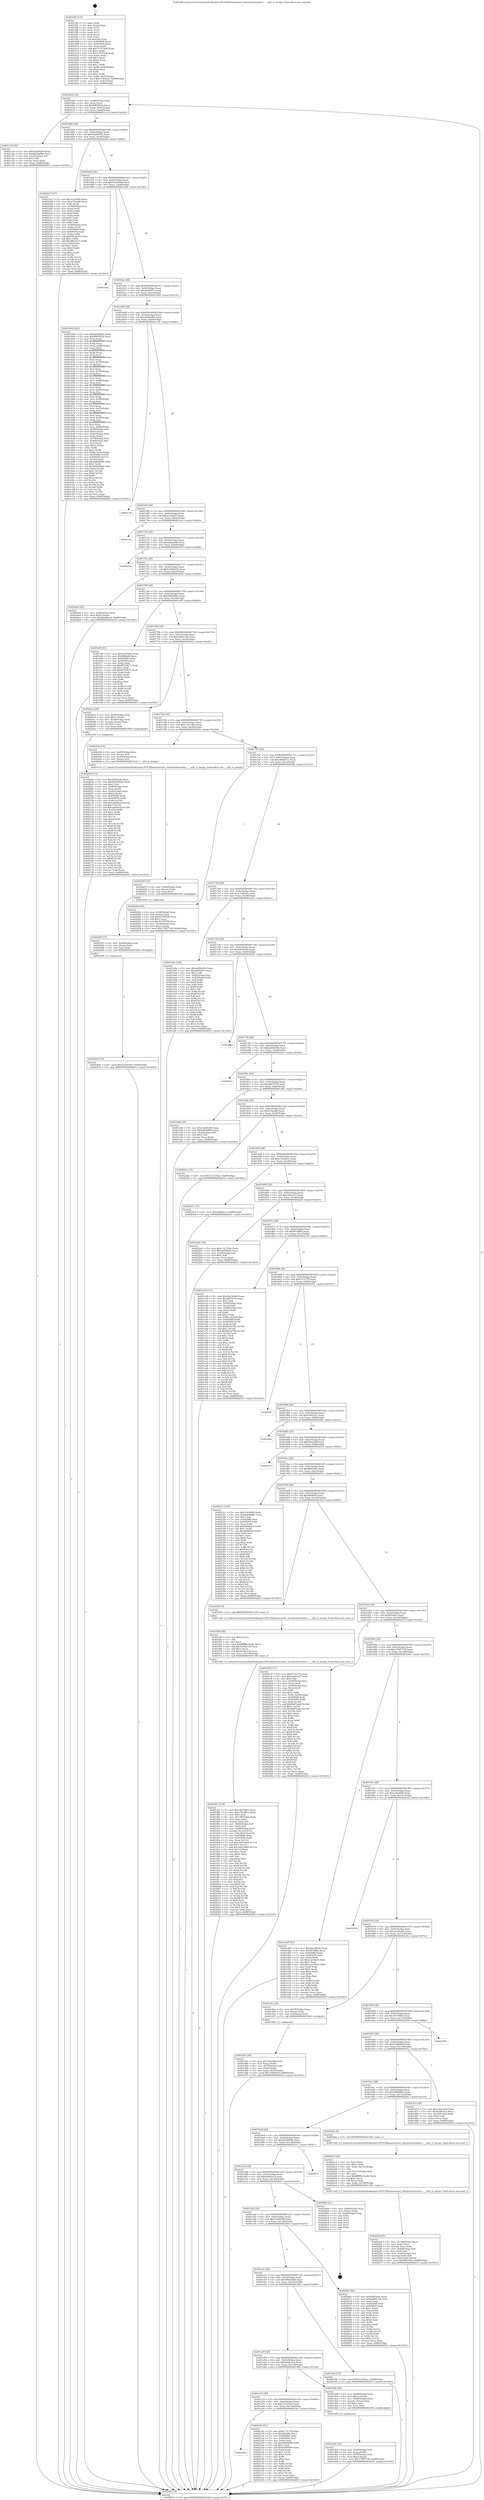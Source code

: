 digraph "0x4015f0" {
  label = "0x4015f0 (/mnt/c/Users/mathe/Desktop/tcc/POCII/binaries/extr_linuxfsntfsrunlist.c___ntfs_rl_merge_Final-ollvm.out::main(0))"
  labelloc = "t"
  node[shape=record]

  Entry [label="",width=0.3,height=0.3,shape=circle,fillcolor=black,style=filled]
  "0x401664" [label="{
     0x401664 [32]\l
     | [instrs]\l
     &nbsp;&nbsp;0x401664 \<+6\>: mov -0x88(%rbp),%eax\l
     &nbsp;&nbsp;0x40166a \<+2\>: mov %eax,%ecx\l
     &nbsp;&nbsp;0x40166c \<+6\>: sub $0x8805f522,%ecx\l
     &nbsp;&nbsp;0x401672 \<+6\>: mov %eax,-0x9c(%rbp)\l
     &nbsp;&nbsp;0x401678 \<+6\>: mov %ecx,-0xa0(%rbp)\l
     &nbsp;&nbsp;0x40167e \<+6\>: je 0000000000401c1d \<main+0x62d\>\l
  }"]
  "0x401c1d" [label="{
     0x401c1d [30]\l
     | [instrs]\l
     &nbsp;&nbsp;0x401c1d \<+5\>: mov $0x2ee94a90,%eax\l
     &nbsp;&nbsp;0x401c22 \<+5\>: mov $0xab59ad8e,%ecx\l
     &nbsp;&nbsp;0x401c27 \<+3\>: mov -0x31(%rbp),%dl\l
     &nbsp;&nbsp;0x401c2a \<+3\>: test $0x1,%dl\l
     &nbsp;&nbsp;0x401c2d \<+3\>: cmovne %ecx,%eax\l
     &nbsp;&nbsp;0x401c30 \<+6\>: mov %eax,-0x88(%rbp)\l
     &nbsp;&nbsp;0x401c36 \<+5\>: jmp 0000000000402633 \<main+0x1043\>\l
  }"]
  "0x401684" [label="{
     0x401684 [28]\l
     | [instrs]\l
     &nbsp;&nbsp;0x401684 \<+5\>: jmp 0000000000401689 \<main+0x99\>\l
     &nbsp;&nbsp;0x401689 \<+6\>: mov -0x9c(%rbp),%eax\l
     &nbsp;&nbsp;0x40168f \<+5\>: sub $0x8ab00091,%eax\l
     &nbsp;&nbsp;0x401694 \<+6\>: mov %eax,-0xa4(%rbp)\l
     &nbsp;&nbsp;0x40169a \<+6\>: je 00000000004023af \<main+0xdbf\>\l
  }"]
  Exit [label="",width=0.3,height=0.3,shape=circle,fillcolor=black,style=filled,peripheries=2]
  "0x4023af" [label="{
     0x4023af [127]\l
     | [instrs]\l
     &nbsp;&nbsp;0x4023af \<+5\>: mov $0x1cbc60f6,%eax\l
     &nbsp;&nbsp;0x4023b4 \<+5\>: mov $0xe72eeffe,%ecx\l
     &nbsp;&nbsp;0x4023b9 \<+2\>: xor %edx,%edx\l
     &nbsp;&nbsp;0x4023bb \<+4\>: mov -0x40(%rbp),%rsi\l
     &nbsp;&nbsp;0x4023bf \<+2\>: mov (%rsi),%edi\l
     &nbsp;&nbsp;0x4023c1 \<+3\>: mov %edx,%r8d\l
     &nbsp;&nbsp;0x4023c4 \<+3\>: sub %edi,%r8d\l
     &nbsp;&nbsp;0x4023c7 \<+2\>: mov %edx,%edi\l
     &nbsp;&nbsp;0x4023c9 \<+3\>: sub $0x1,%edi\l
     &nbsp;&nbsp;0x4023cc \<+3\>: add %edi,%r8d\l
     &nbsp;&nbsp;0x4023cf \<+3\>: sub %r8d,%edx\l
     &nbsp;&nbsp;0x4023d2 \<+4\>: mov -0x40(%rbp),%rsi\l
     &nbsp;&nbsp;0x4023d6 \<+2\>: mov %edx,(%rsi)\l
     &nbsp;&nbsp;0x4023d8 \<+7\>: mov 0x405068,%edx\l
     &nbsp;&nbsp;0x4023df \<+7\>: mov 0x405054,%edi\l
     &nbsp;&nbsp;0x4023e6 \<+3\>: mov %edx,%r8d\l
     &nbsp;&nbsp;0x4023e9 \<+7\>: sub $0x9f4cde73,%r8d\l
     &nbsp;&nbsp;0x4023f0 \<+4\>: sub $0x1,%r8d\l
     &nbsp;&nbsp;0x4023f4 \<+7\>: add $0x9f4cde73,%r8d\l
     &nbsp;&nbsp;0x4023fb \<+4\>: imul %r8d,%edx\l
     &nbsp;&nbsp;0x4023ff \<+3\>: and $0x1,%edx\l
     &nbsp;&nbsp;0x402402 \<+3\>: cmp $0x0,%edx\l
     &nbsp;&nbsp;0x402405 \<+4\>: sete %r9b\l
     &nbsp;&nbsp;0x402409 \<+3\>: cmp $0xa,%edi\l
     &nbsp;&nbsp;0x40240c \<+4\>: setl %r10b\l
     &nbsp;&nbsp;0x402410 \<+3\>: mov %r9b,%r11b\l
     &nbsp;&nbsp;0x402413 \<+3\>: and %r10b,%r11b\l
     &nbsp;&nbsp;0x402416 \<+3\>: xor %r10b,%r9b\l
     &nbsp;&nbsp;0x402419 \<+3\>: or %r9b,%r11b\l
     &nbsp;&nbsp;0x40241c \<+4\>: test $0x1,%r11b\l
     &nbsp;&nbsp;0x402420 \<+3\>: cmovne %ecx,%eax\l
     &nbsp;&nbsp;0x402423 \<+6\>: mov %eax,-0x88(%rbp)\l
     &nbsp;&nbsp;0x402429 \<+5\>: jmp 0000000000402633 \<main+0x1043\>\l
  }"]
  "0x4016a0" [label="{
     0x4016a0 [28]\l
     | [instrs]\l
     &nbsp;&nbsp;0x4016a0 \<+5\>: jmp 00000000004016a5 \<main+0xb5\>\l
     &nbsp;&nbsp;0x4016a5 \<+6\>: mov -0x9c(%rbp),%eax\l
     &nbsp;&nbsp;0x4016ab \<+5\>: sub $0x912c6bd0,%eax\l
     &nbsp;&nbsp;0x4016b0 \<+6\>: mov %eax,-0xa8(%rbp)\l
     &nbsp;&nbsp;0x4016b6 \<+6\>: je 0000000000401d3d \<main+0x74d\>\l
  }"]
  "0x40246e" [label="{
     0x40246e [15]\l
     | [instrs]\l
     &nbsp;&nbsp;0x40246e \<+10\>: movl $0xb3eb6430,-0x88(%rbp)\l
     &nbsp;&nbsp;0x402478 \<+5\>: jmp 0000000000402633 \<main+0x1043\>\l
  }"]
  "0x401d3d" [label="{
     0x401d3d\l
  }", style=dashed]
  "0x4016bc" [label="{
     0x4016bc [28]\l
     | [instrs]\l
     &nbsp;&nbsp;0x4016bc \<+5\>: jmp 00000000004016c1 \<main+0xd1\>\l
     &nbsp;&nbsp;0x4016c1 \<+6\>: mov -0x9c(%rbp),%eax\l
     &nbsp;&nbsp;0x4016c7 \<+5\>: sub $0xa825f451,%eax\l
     &nbsp;&nbsp;0x4016cc \<+6\>: mov %eax,-0xac(%rbp)\l
     &nbsp;&nbsp;0x4016d2 \<+6\>: je 0000000000401b04 \<main+0x514\>\l
  }"]
  "0x40245f" [label="{
     0x40245f [15]\l
     | [instrs]\l
     &nbsp;&nbsp;0x40245f \<+4\>: mov -0x48(%rbp),%rax\l
     &nbsp;&nbsp;0x402463 \<+3\>: mov (%rax),%rax\l
     &nbsp;&nbsp;0x402466 \<+3\>: mov %rax,%rdi\l
     &nbsp;&nbsp;0x402469 \<+5\>: call 0000000000401030 \<free@plt\>\l
     | [calls]\l
     &nbsp;&nbsp;0x401030 \{1\} (unknown)\l
  }"]
  "0x401b04" [label="{
     0x401b04 [281]\l
     | [instrs]\l
     &nbsp;&nbsp;0x401b04 \<+5\>: mov $0xde484d5d,%eax\l
     &nbsp;&nbsp;0x401b09 \<+5\>: mov $0x8805f522,%ecx\l
     &nbsp;&nbsp;0x401b0e \<+3\>: mov %rsp,%rdx\l
     &nbsp;&nbsp;0x401b11 \<+4\>: add $0xfffffffffffffff0,%rdx\l
     &nbsp;&nbsp;0x401b15 \<+3\>: mov %rdx,%rsp\l
     &nbsp;&nbsp;0x401b18 \<+4\>: mov %rdx,-0x80(%rbp)\l
     &nbsp;&nbsp;0x401b1c \<+3\>: mov %rsp,%rdx\l
     &nbsp;&nbsp;0x401b1f \<+4\>: add $0xfffffffffffffff0,%rdx\l
     &nbsp;&nbsp;0x401b23 \<+3\>: mov %rdx,%rsp\l
     &nbsp;&nbsp;0x401b26 \<+3\>: mov %rsp,%rsi\l
     &nbsp;&nbsp;0x401b29 \<+4\>: add $0xfffffffffffffff0,%rsi\l
     &nbsp;&nbsp;0x401b2d \<+3\>: mov %rsi,%rsp\l
     &nbsp;&nbsp;0x401b30 \<+4\>: mov %rsi,-0x78(%rbp)\l
     &nbsp;&nbsp;0x401b34 \<+3\>: mov %rsp,%rsi\l
     &nbsp;&nbsp;0x401b37 \<+4\>: add $0xfffffffffffffff0,%rsi\l
     &nbsp;&nbsp;0x401b3b \<+3\>: mov %rsi,%rsp\l
     &nbsp;&nbsp;0x401b3e \<+4\>: mov %rsi,-0x70(%rbp)\l
     &nbsp;&nbsp;0x401b42 \<+3\>: mov %rsp,%rsi\l
     &nbsp;&nbsp;0x401b45 \<+4\>: add $0xfffffffffffffff0,%rsi\l
     &nbsp;&nbsp;0x401b49 \<+3\>: mov %rsi,%rsp\l
     &nbsp;&nbsp;0x401b4c \<+4\>: mov %rsi,-0x68(%rbp)\l
     &nbsp;&nbsp;0x401b50 \<+3\>: mov %rsp,%rsi\l
     &nbsp;&nbsp;0x401b53 \<+4\>: add $0xfffffffffffffff0,%rsi\l
     &nbsp;&nbsp;0x401b57 \<+3\>: mov %rsi,%rsp\l
     &nbsp;&nbsp;0x401b5a \<+4\>: mov %rsi,-0x60(%rbp)\l
     &nbsp;&nbsp;0x401b5e \<+3\>: mov %rsp,%rsi\l
     &nbsp;&nbsp;0x401b61 \<+4\>: add $0xfffffffffffffff0,%rsi\l
     &nbsp;&nbsp;0x401b65 \<+3\>: mov %rsi,%rsp\l
     &nbsp;&nbsp;0x401b68 \<+4\>: mov %rsi,-0x58(%rbp)\l
     &nbsp;&nbsp;0x401b6c \<+3\>: mov %rsp,%rsi\l
     &nbsp;&nbsp;0x401b6f \<+4\>: add $0xfffffffffffffff0,%rsi\l
     &nbsp;&nbsp;0x401b73 \<+3\>: mov %rsi,%rsp\l
     &nbsp;&nbsp;0x401b76 \<+4\>: mov %rsi,-0x50(%rbp)\l
     &nbsp;&nbsp;0x401b7a \<+3\>: mov %rsp,%rsi\l
     &nbsp;&nbsp;0x401b7d \<+4\>: add $0xfffffffffffffff0,%rsi\l
     &nbsp;&nbsp;0x401b81 \<+3\>: mov %rsi,%rsp\l
     &nbsp;&nbsp;0x401b84 \<+4\>: mov %rsi,-0x48(%rbp)\l
     &nbsp;&nbsp;0x401b88 \<+3\>: mov %rsp,%rsi\l
     &nbsp;&nbsp;0x401b8b \<+4\>: add $0xfffffffffffffff0,%rsi\l
     &nbsp;&nbsp;0x401b8f \<+3\>: mov %rsi,%rsp\l
     &nbsp;&nbsp;0x401b92 \<+4\>: mov %rsi,-0x40(%rbp)\l
     &nbsp;&nbsp;0x401b96 \<+4\>: mov -0x80(%rbp),%rsi\l
     &nbsp;&nbsp;0x401b9a \<+6\>: movl $0x0,(%rsi)\l
     &nbsp;&nbsp;0x401ba0 \<+6\>: mov -0x8c(%rbp),%edi\l
     &nbsp;&nbsp;0x401ba6 \<+2\>: mov %edi,(%rdx)\l
     &nbsp;&nbsp;0x401ba8 \<+4\>: mov -0x78(%rbp),%rsi\l
     &nbsp;&nbsp;0x401bac \<+7\>: mov -0x98(%rbp),%r8\l
     &nbsp;&nbsp;0x401bb3 \<+3\>: mov %r8,(%rsi)\l
     &nbsp;&nbsp;0x401bb6 \<+3\>: cmpl $0x2,(%rdx)\l
     &nbsp;&nbsp;0x401bb9 \<+4\>: setne %r9b\l
     &nbsp;&nbsp;0x401bbd \<+4\>: and $0x1,%r9b\l
     &nbsp;&nbsp;0x401bc1 \<+4\>: mov %r9b,-0x31(%rbp)\l
     &nbsp;&nbsp;0x401bc5 \<+8\>: mov 0x405068,%r10d\l
     &nbsp;&nbsp;0x401bcd \<+8\>: mov 0x405054,%r11d\l
     &nbsp;&nbsp;0x401bd5 \<+3\>: mov %r10d,%ebx\l
     &nbsp;&nbsp;0x401bd8 \<+6\>: add $0x2b8e96d6,%ebx\l
     &nbsp;&nbsp;0x401bde \<+3\>: sub $0x1,%ebx\l
     &nbsp;&nbsp;0x401be1 \<+6\>: sub $0x2b8e96d6,%ebx\l
     &nbsp;&nbsp;0x401be7 \<+4\>: imul %ebx,%r10d\l
     &nbsp;&nbsp;0x401beb \<+4\>: and $0x1,%r10d\l
     &nbsp;&nbsp;0x401bef \<+4\>: cmp $0x0,%r10d\l
     &nbsp;&nbsp;0x401bf3 \<+4\>: sete %r9b\l
     &nbsp;&nbsp;0x401bf7 \<+4\>: cmp $0xa,%r11d\l
     &nbsp;&nbsp;0x401bfb \<+4\>: setl %r14b\l
     &nbsp;&nbsp;0x401bff \<+3\>: mov %r9b,%r15b\l
     &nbsp;&nbsp;0x401c02 \<+3\>: and %r14b,%r15b\l
     &nbsp;&nbsp;0x401c05 \<+3\>: xor %r14b,%r9b\l
     &nbsp;&nbsp;0x401c08 \<+3\>: or %r9b,%r15b\l
     &nbsp;&nbsp;0x401c0b \<+4\>: test $0x1,%r15b\l
     &nbsp;&nbsp;0x401c0f \<+3\>: cmovne %ecx,%eax\l
     &nbsp;&nbsp;0x401c12 \<+6\>: mov %eax,-0x88(%rbp)\l
     &nbsp;&nbsp;0x401c18 \<+5\>: jmp 0000000000402633 \<main+0x1043\>\l
  }"]
  "0x4016d8" [label="{
     0x4016d8 [28]\l
     | [instrs]\l
     &nbsp;&nbsp;0x4016d8 \<+5\>: jmp 00000000004016dd \<main+0xed\>\l
     &nbsp;&nbsp;0x4016dd \<+6\>: mov -0x9c(%rbp),%eax\l
     &nbsp;&nbsp;0x4016e3 \<+5\>: sub $0xab59ad8e,%eax\l
     &nbsp;&nbsp;0x4016e8 \<+6\>: mov %eax,-0xb0(%rbp)\l
     &nbsp;&nbsp;0x4016ee \<+6\>: je 0000000000401c3b \<main+0x64b\>\l
  }"]
  "0x402450" [label="{
     0x402450 [15]\l
     | [instrs]\l
     &nbsp;&nbsp;0x402450 \<+4\>: mov -0x60(%rbp),%rax\l
     &nbsp;&nbsp;0x402454 \<+3\>: mov (%rax),%rax\l
     &nbsp;&nbsp;0x402457 \<+3\>: mov %rax,%rdi\l
     &nbsp;&nbsp;0x40245a \<+5\>: call 0000000000401030 \<free@plt\>\l
     | [calls]\l
     &nbsp;&nbsp;0x401030 \{1\} (unknown)\l
  }"]
  "0x401c3b" [label="{
     0x401c3b\l
  }", style=dashed]
  "0x4016f4" [label="{
     0x4016f4 [28]\l
     | [instrs]\l
     &nbsp;&nbsp;0x4016f4 \<+5\>: jmp 00000000004016f9 \<main+0x109\>\l
     &nbsp;&nbsp;0x4016f9 \<+6\>: mov -0x9c(%rbp),%eax\l
     &nbsp;&nbsp;0x4016ff \<+5\>: sub $0xac3cb247,%eax\l
     &nbsp;&nbsp;0x401704 \<+6\>: mov %eax,-0xb4(%rbp)\l
     &nbsp;&nbsp;0x40170a \<+6\>: je 0000000000401cce \<main+0x6de\>\l
  }"]
  "0x4022ef" [label="{
     0x4022ef [45]\l
     | [instrs]\l
     &nbsp;&nbsp;0x4022ef \<+6\>: mov -0x140(%rbp),%ecx\l
     &nbsp;&nbsp;0x4022f5 \<+3\>: imul %eax,%ecx\l
     &nbsp;&nbsp;0x4022f8 \<+3\>: movslq %ecx,%rdi\l
     &nbsp;&nbsp;0x4022fb \<+4\>: mov -0x48(%rbp),%r8\l
     &nbsp;&nbsp;0x4022ff \<+3\>: mov (%r8),%r8\l
     &nbsp;&nbsp;0x402302 \<+4\>: mov -0x40(%rbp),%r9\l
     &nbsp;&nbsp;0x402306 \<+3\>: movslq (%r9),%r9\l
     &nbsp;&nbsp;0x402309 \<+4\>: mov %rdi,(%r8,%r9,8)\l
     &nbsp;&nbsp;0x40230d \<+10\>: movl $0xff60166e,-0x88(%rbp)\l
     &nbsp;&nbsp;0x402317 \<+5\>: jmp 0000000000402633 \<main+0x1043\>\l
  }"]
  "0x401cce" [label="{
     0x401cce\l
  }", style=dashed]
  "0x401710" [label="{
     0x401710 [28]\l
     | [instrs]\l
     &nbsp;&nbsp;0x401710 \<+5\>: jmp 0000000000401715 \<main+0x125\>\l
     &nbsp;&nbsp;0x401715 \<+6\>: mov -0x9c(%rbp),%eax\l
     &nbsp;&nbsp;0x40171b \<+5\>: sub $0xae8aae08,%eax\l
     &nbsp;&nbsp;0x401720 \<+6\>: mov %eax,-0xb8(%rbp)\l
     &nbsp;&nbsp;0x401726 \<+6\>: je 000000000040247d \<main+0xe8d\>\l
  }"]
  "0x4022c3" [label="{
     0x4022c3 [44]\l
     | [instrs]\l
     &nbsp;&nbsp;0x4022c3 \<+2\>: xor %ecx,%ecx\l
     &nbsp;&nbsp;0x4022c5 \<+5\>: mov $0x2,%edx\l
     &nbsp;&nbsp;0x4022ca \<+6\>: mov %edx,-0x13c(%rbp)\l
     &nbsp;&nbsp;0x4022d0 \<+1\>: cltd\l
     &nbsp;&nbsp;0x4022d1 \<+6\>: mov -0x13c(%rbp),%esi\l
     &nbsp;&nbsp;0x4022d7 \<+2\>: idiv %esi\l
     &nbsp;&nbsp;0x4022d9 \<+6\>: imul $0xfffffffe,%edx,%edx\l
     &nbsp;&nbsp;0x4022df \<+3\>: sub $0x1,%ecx\l
     &nbsp;&nbsp;0x4022e2 \<+2\>: sub %ecx,%edx\l
     &nbsp;&nbsp;0x4022e4 \<+6\>: mov %edx,-0x140(%rbp)\l
     &nbsp;&nbsp;0x4022ea \<+5\>: call 0000000000401160 \<next_i\>\l
     | [calls]\l
     &nbsp;&nbsp;0x401160 \{1\} (/mnt/c/Users/mathe/Desktop/tcc/POCII/binaries/extr_linuxfsntfsrunlist.c___ntfs_rl_merge_Final-ollvm.out::next_i)\l
  }"]
  "0x40247d" [label="{
     0x40247d\l
  }", style=dashed]
  "0x40172c" [label="{
     0x40172c [28]\l
     | [instrs]\l
     &nbsp;&nbsp;0x40172c \<+5\>: jmp 0000000000401731 \<main+0x141\>\l
     &nbsp;&nbsp;0x401731 \<+6\>: mov -0x9c(%rbp),%eax\l
     &nbsp;&nbsp;0x401737 \<+5\>: sub $0xb3eb6430,%eax\l
     &nbsp;&nbsp;0x40173c \<+6\>: mov %eax,-0xbc(%rbp)\l
     &nbsp;&nbsp;0x401742 \<+6\>: je 00000000004024a0 \<main+0xeb0\>\l
  }"]
  "0x401a90" [label="{
     0x401a90\l
  }", style=dashed]
  "0x4024a0" [label="{
     0x4024a0 [25]\l
     | [instrs]\l
     &nbsp;&nbsp;0x4024a0 \<+4\>: mov -0x80(%rbp),%rax\l
     &nbsp;&nbsp;0x4024a4 \<+6\>: movl $0x0,(%rax)\l
     &nbsp;&nbsp;0x4024aa \<+10\>: movl $0x464d5cc8,-0x88(%rbp)\l
     &nbsp;&nbsp;0x4024b4 \<+5\>: jmp 0000000000402633 \<main+0x1043\>\l
  }"]
  "0x401748" [label="{
     0x401748 [28]\l
     | [instrs]\l
     &nbsp;&nbsp;0x401748 \<+5\>: jmp 000000000040174d \<main+0x15d\>\l
     &nbsp;&nbsp;0x40174d \<+6\>: mov -0x9c(%rbp),%eax\l
     &nbsp;&nbsp;0x401753 \<+5\>: sub $0xb8b5d89e,%eax\l
     &nbsp;&nbsp;0x401758 \<+6\>: mov %eax,-0xc0(%rbp)\l
     &nbsp;&nbsp;0x40175e \<+6\>: je 0000000000401ef9 \<main+0x909\>\l
  }"]
  "0x40219a" [label="{
     0x40219a [91]\l
     | [instrs]\l
     &nbsp;&nbsp;0x40219a \<+5\>: mov $0xf173c75f,%eax\l
     &nbsp;&nbsp;0x40219f \<+5\>: mov $0xbf2a8fa,%ecx\l
     &nbsp;&nbsp;0x4021a4 \<+7\>: mov 0x405068,%edx\l
     &nbsp;&nbsp;0x4021ab \<+7\>: mov 0x405054,%esi\l
     &nbsp;&nbsp;0x4021b2 \<+2\>: mov %edx,%edi\l
     &nbsp;&nbsp;0x4021b4 \<+6\>: sub $0xd500fd00,%edi\l
     &nbsp;&nbsp;0x4021ba \<+3\>: sub $0x1,%edi\l
     &nbsp;&nbsp;0x4021bd \<+6\>: add $0xd500fd00,%edi\l
     &nbsp;&nbsp;0x4021c3 \<+3\>: imul %edi,%edx\l
     &nbsp;&nbsp;0x4021c6 \<+3\>: and $0x1,%edx\l
     &nbsp;&nbsp;0x4021c9 \<+3\>: cmp $0x0,%edx\l
     &nbsp;&nbsp;0x4021cc \<+4\>: sete %r8b\l
     &nbsp;&nbsp;0x4021d0 \<+3\>: cmp $0xa,%esi\l
     &nbsp;&nbsp;0x4021d3 \<+4\>: setl %r9b\l
     &nbsp;&nbsp;0x4021d7 \<+3\>: mov %r8b,%r10b\l
     &nbsp;&nbsp;0x4021da \<+3\>: and %r9b,%r10b\l
     &nbsp;&nbsp;0x4021dd \<+3\>: xor %r9b,%r8b\l
     &nbsp;&nbsp;0x4021e0 \<+3\>: or %r8b,%r10b\l
     &nbsp;&nbsp;0x4021e3 \<+4\>: test $0x1,%r10b\l
     &nbsp;&nbsp;0x4021e7 \<+3\>: cmovne %ecx,%eax\l
     &nbsp;&nbsp;0x4021ea \<+6\>: mov %eax,-0x88(%rbp)\l
     &nbsp;&nbsp;0x4021f0 \<+5\>: jmp 0000000000402633 \<main+0x1043\>\l
  }"]
  "0x401ef9" [label="{
     0x401ef9 [91]\l
     | [instrs]\l
     &nbsp;&nbsp;0x401ef9 \<+5\>: mov $0x30e7fd63,%eax\l
     &nbsp;&nbsp;0x401efe \<+5\>: mov $0x9fbfbd6,%ecx\l
     &nbsp;&nbsp;0x401f03 \<+7\>: mov 0x405068,%edx\l
     &nbsp;&nbsp;0x401f0a \<+7\>: mov 0x405054,%esi\l
     &nbsp;&nbsp;0x401f11 \<+2\>: mov %edx,%edi\l
     &nbsp;&nbsp;0x401f13 \<+6\>: sub $0x9f725b71,%edi\l
     &nbsp;&nbsp;0x401f19 \<+3\>: sub $0x1,%edi\l
     &nbsp;&nbsp;0x401f1c \<+6\>: add $0x9f725b71,%edi\l
     &nbsp;&nbsp;0x401f22 \<+3\>: imul %edi,%edx\l
     &nbsp;&nbsp;0x401f25 \<+3\>: and $0x1,%edx\l
     &nbsp;&nbsp;0x401f28 \<+3\>: cmp $0x0,%edx\l
     &nbsp;&nbsp;0x401f2b \<+4\>: sete %r8b\l
     &nbsp;&nbsp;0x401f2f \<+3\>: cmp $0xa,%esi\l
     &nbsp;&nbsp;0x401f32 \<+4\>: setl %r9b\l
     &nbsp;&nbsp;0x401f36 \<+3\>: mov %r8b,%r10b\l
     &nbsp;&nbsp;0x401f39 \<+3\>: and %r9b,%r10b\l
     &nbsp;&nbsp;0x401f3c \<+3\>: xor %r9b,%r8b\l
     &nbsp;&nbsp;0x401f3f \<+3\>: or %r8b,%r10b\l
     &nbsp;&nbsp;0x401f42 \<+4\>: test $0x1,%r10b\l
     &nbsp;&nbsp;0x401f46 \<+3\>: cmovne %ecx,%eax\l
     &nbsp;&nbsp;0x401f49 \<+6\>: mov %eax,-0x88(%rbp)\l
     &nbsp;&nbsp;0x401f4f \<+5\>: jmp 0000000000402633 \<main+0x1043\>\l
  }"]
  "0x401764" [label="{
     0x401764 [28]\l
     | [instrs]\l
     &nbsp;&nbsp;0x401764 \<+5\>: jmp 0000000000401769 \<main+0x179\>\l
     &nbsp;&nbsp;0x401769 \<+6\>: mov -0x9c(%rbp),%eax\l
     &nbsp;&nbsp;0x40176f \<+5\>: sub $0xba861c28,%eax\l
     &nbsp;&nbsp;0x401774 \<+6\>: mov %eax,-0xc4(%rbp)\l
     &nbsp;&nbsp;0x40177a \<+6\>: je 00000000004020c2 \<main+0xad2\>\l
  }"]
  "0x4020df" [label="{
     0x4020df [172]\l
     | [instrs]\l
     &nbsp;&nbsp;0x4020df \<+5\>: mov $0xd40f3edc,%ecx\l
     &nbsp;&nbsp;0x4020e4 \<+5\>: mov $0x600e66d8,%edx\l
     &nbsp;&nbsp;0x4020e9 \<+3\>: mov $0x1,%sil\l
     &nbsp;&nbsp;0x4020ec \<+4\>: mov -0x48(%rbp),%rdi\l
     &nbsp;&nbsp;0x4020f0 \<+3\>: mov %rax,(%rdi)\l
     &nbsp;&nbsp;0x4020f3 \<+4\>: mov -0x40(%rbp),%rax\l
     &nbsp;&nbsp;0x4020f7 \<+6\>: movl $0x0,(%rax)\l
     &nbsp;&nbsp;0x4020fd \<+8\>: mov 0x405068,%r8d\l
     &nbsp;&nbsp;0x402105 \<+8\>: mov 0x405054,%r9d\l
     &nbsp;&nbsp;0x40210d \<+3\>: mov %r8d,%r10d\l
     &nbsp;&nbsp;0x402110 \<+7\>: add $0xaa604eaf,%r10d\l
     &nbsp;&nbsp;0x402117 \<+4\>: sub $0x1,%r10d\l
     &nbsp;&nbsp;0x40211b \<+7\>: sub $0xaa604eaf,%r10d\l
     &nbsp;&nbsp;0x402122 \<+4\>: imul %r10d,%r8d\l
     &nbsp;&nbsp;0x402126 \<+4\>: and $0x1,%r8d\l
     &nbsp;&nbsp;0x40212a \<+4\>: cmp $0x0,%r8d\l
     &nbsp;&nbsp;0x40212e \<+4\>: sete %r11b\l
     &nbsp;&nbsp;0x402132 \<+4\>: cmp $0xa,%r9d\l
     &nbsp;&nbsp;0x402136 \<+3\>: setl %bl\l
     &nbsp;&nbsp;0x402139 \<+3\>: mov %r11b,%r14b\l
     &nbsp;&nbsp;0x40213c \<+4\>: xor $0xff,%r14b\l
     &nbsp;&nbsp;0x402140 \<+3\>: mov %bl,%r15b\l
     &nbsp;&nbsp;0x402143 \<+4\>: xor $0xff,%r15b\l
     &nbsp;&nbsp;0x402147 \<+4\>: xor $0x0,%sil\l
     &nbsp;&nbsp;0x40214b \<+3\>: mov %r14b,%r12b\l
     &nbsp;&nbsp;0x40214e \<+4\>: and $0x0,%r12b\l
     &nbsp;&nbsp;0x402152 \<+3\>: and %sil,%r11b\l
     &nbsp;&nbsp;0x402155 \<+3\>: mov %r15b,%r13b\l
     &nbsp;&nbsp;0x402158 \<+4\>: and $0x0,%r13b\l
     &nbsp;&nbsp;0x40215c \<+3\>: and %sil,%bl\l
     &nbsp;&nbsp;0x40215f \<+3\>: or %r11b,%r12b\l
     &nbsp;&nbsp;0x402162 \<+3\>: or %bl,%r13b\l
     &nbsp;&nbsp;0x402165 \<+3\>: xor %r13b,%r12b\l
     &nbsp;&nbsp;0x402168 \<+3\>: or %r15b,%r14b\l
     &nbsp;&nbsp;0x40216b \<+4\>: xor $0xff,%r14b\l
     &nbsp;&nbsp;0x40216f \<+4\>: or $0x0,%sil\l
     &nbsp;&nbsp;0x402173 \<+3\>: and %sil,%r14b\l
     &nbsp;&nbsp;0x402176 \<+3\>: or %r14b,%r12b\l
     &nbsp;&nbsp;0x402179 \<+4\>: test $0x1,%r12b\l
     &nbsp;&nbsp;0x40217d \<+3\>: cmovne %edx,%ecx\l
     &nbsp;&nbsp;0x402180 \<+6\>: mov %ecx,-0x88(%rbp)\l
     &nbsp;&nbsp;0x402186 \<+5\>: jmp 0000000000402633 \<main+0x1043\>\l
  }"]
  "0x4020c2" [label="{
     0x4020c2 [29]\l
     | [instrs]\l
     &nbsp;&nbsp;0x4020c2 \<+4\>: mov -0x50(%rbp),%rax\l
     &nbsp;&nbsp;0x4020c6 \<+6\>: movl $0x1,(%rax)\l
     &nbsp;&nbsp;0x4020cc \<+4\>: mov -0x50(%rbp),%rax\l
     &nbsp;&nbsp;0x4020d0 \<+3\>: movslq (%rax),%rax\l
     &nbsp;&nbsp;0x4020d3 \<+4\>: shl $0x3,%rax\l
     &nbsp;&nbsp;0x4020d7 \<+3\>: mov %rax,%rdi\l
     &nbsp;&nbsp;0x4020da \<+5\>: call 0000000000401050 \<malloc@plt\>\l
     | [calls]\l
     &nbsp;&nbsp;0x401050 \{1\} (unknown)\l
  }"]
  "0x401780" [label="{
     0x401780 [28]\l
     | [instrs]\l
     &nbsp;&nbsp;0x401780 \<+5\>: jmp 0000000000401785 \<main+0x195\>\l
     &nbsp;&nbsp;0x401785 \<+6\>: mov -0x9c(%rbp),%eax\l
     &nbsp;&nbsp;0x40178b \<+5\>: sub $0xc14119be,%eax\l
     &nbsp;&nbsp;0x401790 \<+6\>: mov %eax,-0xc8(%rbp)\l
     &nbsp;&nbsp;0x401796 \<+6\>: je 000000000040243d \<main+0xe4d\>\l
  }"]
  "0x401f81" [label="{
     0x401f81 [178]\l
     | [instrs]\l
     &nbsp;&nbsp;0x401f81 \<+5\>: mov $0x30e7fd63,%ecx\l
     &nbsp;&nbsp;0x401f86 \<+5\>: mov $0xe79c80cc,%edx\l
     &nbsp;&nbsp;0x401f8b \<+3\>: mov $0x1,%sil\l
     &nbsp;&nbsp;0x401f8e \<+6\>: mov -0x138(%rbp),%edi\l
     &nbsp;&nbsp;0x401f94 \<+3\>: imul %eax,%edi\l
     &nbsp;&nbsp;0x401f97 \<+3\>: movslq %edi,%r8\l
     &nbsp;&nbsp;0x401f9a \<+4\>: mov -0x60(%rbp),%r9\l
     &nbsp;&nbsp;0x401f9e \<+3\>: mov (%r9),%r9\l
     &nbsp;&nbsp;0x401fa1 \<+4\>: mov -0x58(%rbp),%r10\l
     &nbsp;&nbsp;0x401fa5 \<+3\>: movslq (%r10),%r10\l
     &nbsp;&nbsp;0x401fa8 \<+4\>: mov %r8,(%r9,%r10,8)\l
     &nbsp;&nbsp;0x401fac \<+7\>: mov 0x405068,%eax\l
     &nbsp;&nbsp;0x401fb3 \<+7\>: mov 0x405054,%edi\l
     &nbsp;&nbsp;0x401fba \<+3\>: mov %eax,%r11d\l
     &nbsp;&nbsp;0x401fbd \<+7\>: sub $0x3a8104b8,%r11d\l
     &nbsp;&nbsp;0x401fc4 \<+4\>: sub $0x1,%r11d\l
     &nbsp;&nbsp;0x401fc8 \<+7\>: add $0x3a8104b8,%r11d\l
     &nbsp;&nbsp;0x401fcf \<+4\>: imul %r11d,%eax\l
     &nbsp;&nbsp;0x401fd3 \<+3\>: and $0x1,%eax\l
     &nbsp;&nbsp;0x401fd6 \<+3\>: cmp $0x0,%eax\l
     &nbsp;&nbsp;0x401fd9 \<+3\>: sete %bl\l
     &nbsp;&nbsp;0x401fdc \<+3\>: cmp $0xa,%edi\l
     &nbsp;&nbsp;0x401fdf \<+4\>: setl %r14b\l
     &nbsp;&nbsp;0x401fe3 \<+3\>: mov %bl,%r15b\l
     &nbsp;&nbsp;0x401fe6 \<+4\>: xor $0xff,%r15b\l
     &nbsp;&nbsp;0x401fea \<+3\>: mov %r14b,%r12b\l
     &nbsp;&nbsp;0x401fed \<+4\>: xor $0xff,%r12b\l
     &nbsp;&nbsp;0x401ff1 \<+4\>: xor $0x0,%sil\l
     &nbsp;&nbsp;0x401ff5 \<+3\>: mov %r15b,%r13b\l
     &nbsp;&nbsp;0x401ff8 \<+4\>: and $0x0,%r13b\l
     &nbsp;&nbsp;0x401ffc \<+3\>: and %sil,%bl\l
     &nbsp;&nbsp;0x401fff \<+3\>: mov %r12b,%al\l
     &nbsp;&nbsp;0x402002 \<+2\>: and $0x0,%al\l
     &nbsp;&nbsp;0x402004 \<+3\>: and %sil,%r14b\l
     &nbsp;&nbsp;0x402007 \<+3\>: or %bl,%r13b\l
     &nbsp;&nbsp;0x40200a \<+3\>: or %r14b,%al\l
     &nbsp;&nbsp;0x40200d \<+3\>: xor %al,%r13b\l
     &nbsp;&nbsp;0x402010 \<+3\>: or %r12b,%r15b\l
     &nbsp;&nbsp;0x402013 \<+4\>: xor $0xff,%r15b\l
     &nbsp;&nbsp;0x402017 \<+4\>: or $0x0,%sil\l
     &nbsp;&nbsp;0x40201b \<+3\>: and %sil,%r15b\l
     &nbsp;&nbsp;0x40201e \<+3\>: or %r15b,%r13b\l
     &nbsp;&nbsp;0x402021 \<+4\>: test $0x1,%r13b\l
     &nbsp;&nbsp;0x402025 \<+3\>: cmovne %edx,%ecx\l
     &nbsp;&nbsp;0x402028 \<+6\>: mov %ecx,-0x88(%rbp)\l
     &nbsp;&nbsp;0x40202e \<+5\>: jmp 0000000000402633 \<main+0x1043\>\l
  }"]
  "0x40243d" [label="{
     0x40243d [19]\l
     | [instrs]\l
     &nbsp;&nbsp;0x40243d \<+4\>: mov -0x60(%rbp),%rax\l
     &nbsp;&nbsp;0x402441 \<+3\>: mov (%rax),%rdi\l
     &nbsp;&nbsp;0x402444 \<+4\>: mov -0x48(%rbp),%rax\l
     &nbsp;&nbsp;0x402448 \<+3\>: mov (%rax),%rsi\l
     &nbsp;&nbsp;0x40244b \<+5\>: call 00000000004013c0 \<__ntfs_rl_merge\>\l
     | [calls]\l
     &nbsp;&nbsp;0x4013c0 \{1\} (/mnt/c/Users/mathe/Desktop/tcc/POCII/binaries/extr_linuxfsntfsrunlist.c___ntfs_rl_merge_Final-ollvm.out::__ntfs_rl_merge)\l
  }"]
  "0x40179c" [label="{
     0x40179c [28]\l
     | [instrs]\l
     &nbsp;&nbsp;0x40179c \<+5\>: jmp 00000000004017a1 \<main+0x1b1\>\l
     &nbsp;&nbsp;0x4017a1 \<+6\>: mov -0x9c(%rbp),%eax\l
     &nbsp;&nbsp;0x4017a7 \<+5\>: sub $0xc6bb81cc,%eax\l
     &nbsp;&nbsp;0x4017ac \<+6\>: mov %eax,-0xcc(%rbp)\l
     &nbsp;&nbsp;0x4017b2 \<+6\>: je 0000000000402042 \<main+0xa52\>\l
  }"]
  "0x401f59" [label="{
     0x401f59 [40]\l
     | [instrs]\l
     &nbsp;&nbsp;0x401f59 \<+5\>: mov $0x2,%ecx\l
     &nbsp;&nbsp;0x401f5e \<+1\>: cltd\l
     &nbsp;&nbsp;0x401f5f \<+2\>: idiv %ecx\l
     &nbsp;&nbsp;0x401f61 \<+6\>: imul $0xfffffffe,%edx,%ecx\l
     &nbsp;&nbsp;0x401f67 \<+6\>: add $0x5e5da336,%ecx\l
     &nbsp;&nbsp;0x401f6d \<+3\>: add $0x1,%ecx\l
     &nbsp;&nbsp;0x401f70 \<+6\>: sub $0x5e5da336,%ecx\l
     &nbsp;&nbsp;0x401f76 \<+6\>: mov %ecx,-0x138(%rbp)\l
     &nbsp;&nbsp;0x401f7c \<+5\>: call 0000000000401160 \<next_i\>\l
     | [calls]\l
     &nbsp;&nbsp;0x401160 \{1\} (/mnt/c/Users/mathe/Desktop/tcc/POCII/binaries/extr_linuxfsntfsrunlist.c___ntfs_rl_merge_Final-ollvm.out::next_i)\l
  }"]
  "0x402042" [label="{
     0x402042 [42]\l
     | [instrs]\l
     &nbsp;&nbsp;0x402042 \<+4\>: mov -0x58(%rbp),%rax\l
     &nbsp;&nbsp;0x402046 \<+2\>: mov (%rax),%ecx\l
     &nbsp;&nbsp;0x402048 \<+6\>: add $0x5c795700,%ecx\l
     &nbsp;&nbsp;0x40204e \<+3\>: add $0x1,%ecx\l
     &nbsp;&nbsp;0x402051 \<+6\>: sub $0x5c795700,%ecx\l
     &nbsp;&nbsp;0x402057 \<+4\>: mov -0x58(%rbp),%rax\l
     &nbsp;&nbsp;0x40205b \<+2\>: mov %ecx,(%rax)\l
     &nbsp;&nbsp;0x40205d \<+10\>: movl $0x17887738,-0x88(%rbp)\l
     &nbsp;&nbsp;0x402067 \<+5\>: jmp 0000000000402633 \<main+0x1043\>\l
  }"]
  "0x4017b8" [label="{
     0x4017b8 [28]\l
     | [instrs]\l
     &nbsp;&nbsp;0x4017b8 \<+5\>: jmp 00000000004017bd \<main+0x1cd\>\l
     &nbsp;&nbsp;0x4017bd \<+6\>: mov -0x9c(%rbp),%eax\l
     &nbsp;&nbsp;0x4017c3 \<+5\>: sub $0xc7e8fae4,%eax\l
     &nbsp;&nbsp;0x4017c8 \<+6\>: mov %eax,-0xd0(%rbp)\l
     &nbsp;&nbsp;0x4017ce \<+6\>: je 0000000000401a9a \<main+0x4aa\>\l
  }"]
  "0x401db5" [label="{
     0x401db5 [32]\l
     | [instrs]\l
     &nbsp;&nbsp;0x401db5 \<+4\>: mov -0x60(%rbp),%rdi\l
     &nbsp;&nbsp;0x401db9 \<+3\>: mov %rax,(%rdi)\l
     &nbsp;&nbsp;0x401dbc \<+4\>: mov -0x58(%rbp),%rax\l
     &nbsp;&nbsp;0x401dc0 \<+6\>: movl $0x0,(%rax)\l
     &nbsp;&nbsp;0x401dc6 \<+10\>: movl $0x17887738,-0x88(%rbp)\l
     &nbsp;&nbsp;0x401dd0 \<+5\>: jmp 0000000000402633 \<main+0x1043\>\l
  }"]
  "0x401a9a" [label="{
     0x401a9a [106]\l
     | [instrs]\l
     &nbsp;&nbsp;0x401a9a \<+5\>: mov $0xde484d5d,%eax\l
     &nbsp;&nbsp;0x401a9f \<+5\>: mov $0xa825f451,%ecx\l
     &nbsp;&nbsp;0x401aa4 \<+2\>: mov $0x1,%dl\l
     &nbsp;&nbsp;0x401aa6 \<+7\>: mov -0x82(%rbp),%sil\l
     &nbsp;&nbsp;0x401aad \<+7\>: mov -0x81(%rbp),%dil\l
     &nbsp;&nbsp;0x401ab4 \<+3\>: mov %sil,%r8b\l
     &nbsp;&nbsp;0x401ab7 \<+4\>: xor $0xff,%r8b\l
     &nbsp;&nbsp;0x401abb \<+3\>: mov %dil,%r9b\l
     &nbsp;&nbsp;0x401abe \<+4\>: xor $0xff,%r9b\l
     &nbsp;&nbsp;0x401ac2 \<+3\>: xor $0x1,%dl\l
     &nbsp;&nbsp;0x401ac5 \<+3\>: mov %r8b,%r10b\l
     &nbsp;&nbsp;0x401ac8 \<+4\>: and $0xff,%r10b\l
     &nbsp;&nbsp;0x401acc \<+3\>: and %dl,%sil\l
     &nbsp;&nbsp;0x401acf \<+3\>: mov %r9b,%r11b\l
     &nbsp;&nbsp;0x401ad2 \<+4\>: and $0xff,%r11b\l
     &nbsp;&nbsp;0x401ad6 \<+3\>: and %dl,%dil\l
     &nbsp;&nbsp;0x401ad9 \<+3\>: or %sil,%r10b\l
     &nbsp;&nbsp;0x401adc \<+3\>: or %dil,%r11b\l
     &nbsp;&nbsp;0x401adf \<+3\>: xor %r11b,%r10b\l
     &nbsp;&nbsp;0x401ae2 \<+3\>: or %r9b,%r8b\l
     &nbsp;&nbsp;0x401ae5 \<+4\>: xor $0xff,%r8b\l
     &nbsp;&nbsp;0x401ae9 \<+3\>: or $0x1,%dl\l
     &nbsp;&nbsp;0x401aec \<+3\>: and %dl,%r8b\l
     &nbsp;&nbsp;0x401aef \<+3\>: or %r8b,%r10b\l
     &nbsp;&nbsp;0x401af2 \<+4\>: test $0x1,%r10b\l
     &nbsp;&nbsp;0x401af6 \<+3\>: cmovne %ecx,%eax\l
     &nbsp;&nbsp;0x401af9 \<+6\>: mov %eax,-0x88(%rbp)\l
     &nbsp;&nbsp;0x401aff \<+5\>: jmp 0000000000402633 \<main+0x1043\>\l
  }"]
  "0x4017d4" [label="{
     0x4017d4 [28]\l
     | [instrs]\l
     &nbsp;&nbsp;0x4017d4 \<+5\>: jmp 00000000004017d9 \<main+0x1e9\>\l
     &nbsp;&nbsp;0x4017d9 \<+6\>: mov -0x9c(%rbp),%eax\l
     &nbsp;&nbsp;0x4017df \<+5\>: sub $0xd40f3edc,%eax\l
     &nbsp;&nbsp;0x4017e4 \<+6\>: mov %eax,-0xd4(%rbp)\l
     &nbsp;&nbsp;0x4017ea \<+6\>: je 00000000004025b4 \<main+0xfc4\>\l
  }"]
  "0x402633" [label="{
     0x402633 [5]\l
     | [instrs]\l
     &nbsp;&nbsp;0x402633 \<+5\>: jmp 0000000000401664 \<main+0x74\>\l
  }"]
  "0x4015f0" [label="{
     0x4015f0 [116]\l
     | [instrs]\l
     &nbsp;&nbsp;0x4015f0 \<+1\>: push %rbp\l
     &nbsp;&nbsp;0x4015f1 \<+3\>: mov %rsp,%rbp\l
     &nbsp;&nbsp;0x4015f4 \<+2\>: push %r15\l
     &nbsp;&nbsp;0x4015f6 \<+2\>: push %r14\l
     &nbsp;&nbsp;0x4015f8 \<+2\>: push %r13\l
     &nbsp;&nbsp;0x4015fa \<+2\>: push %r12\l
     &nbsp;&nbsp;0x4015fc \<+1\>: push %rbx\l
     &nbsp;&nbsp;0x4015fd \<+7\>: sub $0x148,%rsp\l
     &nbsp;&nbsp;0x401604 \<+7\>: mov 0x405068,%eax\l
     &nbsp;&nbsp;0x40160b \<+7\>: mov 0x405054,%ecx\l
     &nbsp;&nbsp;0x401612 \<+2\>: mov %eax,%edx\l
     &nbsp;&nbsp;0x401614 \<+6\>: add $0x7c7474e8,%edx\l
     &nbsp;&nbsp;0x40161a \<+3\>: sub $0x1,%edx\l
     &nbsp;&nbsp;0x40161d \<+6\>: sub $0x7c7474e8,%edx\l
     &nbsp;&nbsp;0x401623 \<+3\>: imul %edx,%eax\l
     &nbsp;&nbsp;0x401626 \<+3\>: and $0x1,%eax\l
     &nbsp;&nbsp;0x401629 \<+3\>: cmp $0x0,%eax\l
     &nbsp;&nbsp;0x40162c \<+4\>: sete %r8b\l
     &nbsp;&nbsp;0x401630 \<+4\>: and $0x1,%r8b\l
     &nbsp;&nbsp;0x401634 \<+7\>: mov %r8b,-0x82(%rbp)\l
     &nbsp;&nbsp;0x40163b \<+3\>: cmp $0xa,%ecx\l
     &nbsp;&nbsp;0x40163e \<+4\>: setl %r8b\l
     &nbsp;&nbsp;0x401642 \<+4\>: and $0x1,%r8b\l
     &nbsp;&nbsp;0x401646 \<+7\>: mov %r8b,-0x81(%rbp)\l
     &nbsp;&nbsp;0x40164d \<+10\>: movl $0xc7e8fae4,-0x88(%rbp)\l
     &nbsp;&nbsp;0x401657 \<+6\>: mov %edi,-0x8c(%rbp)\l
     &nbsp;&nbsp;0x40165d \<+7\>: mov %rsi,-0x98(%rbp)\l
  }"]
  "0x401a74" [label="{
     0x401a74 [28]\l
     | [instrs]\l
     &nbsp;&nbsp;0x401a74 \<+5\>: jmp 0000000000401a79 \<main+0x489\>\l
     &nbsp;&nbsp;0x401a79 \<+6\>: mov -0x9c(%rbp),%eax\l
     &nbsp;&nbsp;0x401a7f \<+5\>: sub $0x7a125eac,%eax\l
     &nbsp;&nbsp;0x401a84 \<+6\>: mov %eax,-0x134(%rbp)\l
     &nbsp;&nbsp;0x401a8a \<+6\>: je 000000000040219a \<main+0xbaa\>\l
  }"]
  "0x401d98" [label="{
     0x401d98 [29]\l
     | [instrs]\l
     &nbsp;&nbsp;0x401d98 \<+4\>: mov -0x68(%rbp),%rax\l
     &nbsp;&nbsp;0x401d9c \<+6\>: movl $0x1,(%rax)\l
     &nbsp;&nbsp;0x401da2 \<+4\>: mov -0x68(%rbp),%rax\l
     &nbsp;&nbsp;0x401da6 \<+3\>: movslq (%rax),%rax\l
     &nbsp;&nbsp;0x401da9 \<+4\>: shl $0x3,%rax\l
     &nbsp;&nbsp;0x401dad \<+3\>: mov %rax,%rdi\l
     &nbsp;&nbsp;0x401db0 \<+5\>: call 0000000000401050 \<malloc@plt\>\l
     | [calls]\l
     &nbsp;&nbsp;0x401050 \{1\} (unknown)\l
  }"]
  "0x4025b4" [label="{
     0x4025b4\l
  }", style=dashed]
  "0x4017f0" [label="{
     0x4017f0 [28]\l
     | [instrs]\l
     &nbsp;&nbsp;0x4017f0 \<+5\>: jmp 00000000004017f5 \<main+0x205\>\l
     &nbsp;&nbsp;0x4017f5 \<+6\>: mov -0x9c(%rbp),%eax\l
     &nbsp;&nbsp;0x4017fb \<+5\>: sub $0xde484d5d,%eax\l
     &nbsp;&nbsp;0x401800 \<+6\>: mov %eax,-0xd8(%rbp)\l
     &nbsp;&nbsp;0x401806 \<+6\>: je 00000000004024ce \<main+0xede\>\l
  }"]
  "0x401a58" [label="{
     0x401a58 [28]\l
     | [instrs]\l
     &nbsp;&nbsp;0x401a58 \<+5\>: jmp 0000000000401a5d \<main+0x46d\>\l
     &nbsp;&nbsp;0x401a5d \<+6\>: mov -0x9c(%rbp),%eax\l
     &nbsp;&nbsp;0x401a63 \<+5\>: sub $0x6a48c4c2,%eax\l
     &nbsp;&nbsp;0x401a68 \<+6\>: mov %eax,-0x130(%rbp)\l
     &nbsp;&nbsp;0x401a6e \<+6\>: je 0000000000401d98 \<main+0x7a8\>\l
  }"]
  "0x4024ce" [label="{
     0x4024ce\l
  }", style=dashed]
  "0x40180c" [label="{
     0x40180c [28]\l
     | [instrs]\l
     &nbsp;&nbsp;0x40180c \<+5\>: jmp 0000000000401811 \<main+0x221\>\l
     &nbsp;&nbsp;0x401811 \<+6\>: mov -0x9c(%rbp),%eax\l
     &nbsp;&nbsp;0x401817 \<+5\>: sub $0xdfb7f155,%eax\l
     &nbsp;&nbsp;0x40181c \<+6\>: mov %eax,-0xdc(%rbp)\l
     &nbsp;&nbsp;0x401822 \<+6\>: je 0000000000401edb \<main+0x8eb\>\l
  }"]
  "0x40218b" [label="{
     0x40218b [15]\l
     | [instrs]\l
     &nbsp;&nbsp;0x40218b \<+10\>: movl $0x7a125eac,-0x88(%rbp)\l
     &nbsp;&nbsp;0x402195 \<+5\>: jmp 0000000000402633 \<main+0x1043\>\l
  }"]
  "0x401edb" [label="{
     0x401edb [30]\l
     | [instrs]\l
     &nbsp;&nbsp;0x401edb \<+5\>: mov $0x53e08c68,%eax\l
     &nbsp;&nbsp;0x401ee0 \<+5\>: mov $0xb8b5d89e,%ecx\l
     &nbsp;&nbsp;0x401ee5 \<+3\>: mov -0x2a(%rbp),%dl\l
     &nbsp;&nbsp;0x401ee8 \<+3\>: test $0x1,%dl\l
     &nbsp;&nbsp;0x401eeb \<+3\>: cmovne %ecx,%eax\l
     &nbsp;&nbsp;0x401eee \<+6\>: mov %eax,-0x88(%rbp)\l
     &nbsp;&nbsp;0x401ef4 \<+5\>: jmp 0000000000402633 \<main+0x1043\>\l
  }"]
  "0x401828" [label="{
     0x401828 [28]\l
     | [instrs]\l
     &nbsp;&nbsp;0x401828 \<+5\>: jmp 000000000040182d \<main+0x23d\>\l
     &nbsp;&nbsp;0x40182d \<+6\>: mov -0x9c(%rbp),%eax\l
     &nbsp;&nbsp;0x401833 \<+5\>: sub $0xe72eeffe,%eax\l
     &nbsp;&nbsp;0x401838 \<+6\>: mov %eax,-0xe0(%rbp)\l
     &nbsp;&nbsp;0x40183e \<+6\>: je 000000000040242e \<main+0xe3e\>\l
  }"]
  "0x401a3c" [label="{
     0x401a3c [28]\l
     | [instrs]\l
     &nbsp;&nbsp;0x401a3c \<+5\>: jmp 0000000000401a41 \<main+0x451\>\l
     &nbsp;&nbsp;0x401a41 \<+6\>: mov -0x9c(%rbp),%eax\l
     &nbsp;&nbsp;0x401a47 \<+5\>: sub $0x600e66d8,%eax\l
     &nbsp;&nbsp;0x401a4c \<+6\>: mov %eax,-0x12c(%rbp)\l
     &nbsp;&nbsp;0x401a52 \<+6\>: je 000000000040218b \<main+0xb9b\>\l
  }"]
  "0x40242e" [label="{
     0x40242e [15]\l
     | [instrs]\l
     &nbsp;&nbsp;0x40242e \<+10\>: movl $0x7a125eac,-0x88(%rbp)\l
     &nbsp;&nbsp;0x402438 \<+5\>: jmp 0000000000402633 \<main+0x1043\>\l
  }"]
  "0x401844" [label="{
     0x401844 [28]\l
     | [instrs]\l
     &nbsp;&nbsp;0x401844 \<+5\>: jmp 0000000000401849 \<main+0x259\>\l
     &nbsp;&nbsp;0x401849 \<+6\>: mov -0x9c(%rbp),%eax\l
     &nbsp;&nbsp;0x40184f \<+5\>: sub $0xe79c80cc,%eax\l
     &nbsp;&nbsp;0x401854 \<+6\>: mov %eax,-0xe4(%rbp)\l
     &nbsp;&nbsp;0x40185a \<+6\>: je 0000000000402033 \<main+0xa43\>\l
  }"]
  "0x40206c" [label="{
     0x40206c [86]\l
     | [instrs]\l
     &nbsp;&nbsp;0x40206c \<+5\>: mov $0xd40f3edc,%eax\l
     &nbsp;&nbsp;0x402071 \<+5\>: mov $0xba861c28,%ecx\l
     &nbsp;&nbsp;0x402076 \<+2\>: xor %edx,%edx\l
     &nbsp;&nbsp;0x402078 \<+7\>: mov 0x405068,%esi\l
     &nbsp;&nbsp;0x40207f \<+7\>: mov 0x405054,%edi\l
     &nbsp;&nbsp;0x402086 \<+3\>: sub $0x1,%edx\l
     &nbsp;&nbsp;0x402089 \<+3\>: mov %esi,%r8d\l
     &nbsp;&nbsp;0x40208c \<+3\>: add %edx,%r8d\l
     &nbsp;&nbsp;0x40208f \<+4\>: imul %r8d,%esi\l
     &nbsp;&nbsp;0x402093 \<+3\>: and $0x1,%esi\l
     &nbsp;&nbsp;0x402096 \<+3\>: cmp $0x0,%esi\l
     &nbsp;&nbsp;0x402099 \<+4\>: sete %r9b\l
     &nbsp;&nbsp;0x40209d \<+3\>: cmp $0xa,%edi\l
     &nbsp;&nbsp;0x4020a0 \<+4\>: setl %r10b\l
     &nbsp;&nbsp;0x4020a4 \<+3\>: mov %r9b,%r11b\l
     &nbsp;&nbsp;0x4020a7 \<+3\>: and %r10b,%r11b\l
     &nbsp;&nbsp;0x4020aa \<+3\>: xor %r10b,%r9b\l
     &nbsp;&nbsp;0x4020ad \<+3\>: or %r9b,%r11b\l
     &nbsp;&nbsp;0x4020b0 \<+4\>: test $0x1,%r11b\l
     &nbsp;&nbsp;0x4020b4 \<+3\>: cmovne %ecx,%eax\l
     &nbsp;&nbsp;0x4020b7 \<+6\>: mov %eax,-0x88(%rbp)\l
     &nbsp;&nbsp;0x4020bd \<+5\>: jmp 0000000000402633 \<main+0x1043\>\l
  }"]
  "0x402033" [label="{
     0x402033 [15]\l
     | [instrs]\l
     &nbsp;&nbsp;0x402033 \<+10\>: movl $0xc6bb81cc,-0x88(%rbp)\l
     &nbsp;&nbsp;0x40203d \<+5\>: jmp 0000000000402633 \<main+0x1043\>\l
  }"]
  "0x401860" [label="{
     0x401860 [28]\l
     | [instrs]\l
     &nbsp;&nbsp;0x401860 \<+5\>: jmp 0000000000401865 \<main+0x275\>\l
     &nbsp;&nbsp;0x401865 \<+6\>: mov -0x9c(%rbp),%eax\l
     &nbsp;&nbsp;0x40186b \<+5\>: sub $0xedf3c0c7,%eax\l
     &nbsp;&nbsp;0x401870 \<+6\>: mov %eax,-0xe8(%rbp)\l
     &nbsp;&nbsp;0x401876 \<+6\>: je 00000000004022a0 \<main+0xcb0\>\l
  }"]
  "0x401a20" [label="{
     0x401a20 [28]\l
     | [instrs]\l
     &nbsp;&nbsp;0x401a20 \<+5\>: jmp 0000000000401a25 \<main+0x435\>\l
     &nbsp;&nbsp;0x401a25 \<+6\>: mov -0x9c(%rbp),%eax\l
     &nbsp;&nbsp;0x401a2b \<+5\>: sub $0x53e08c68,%eax\l
     &nbsp;&nbsp;0x401a30 \<+6\>: mov %eax,-0x128(%rbp)\l
     &nbsp;&nbsp;0x401a36 \<+6\>: je 000000000040206c \<main+0xa7c\>\l
  }"]
  "0x4022a0" [label="{
     0x4022a0 [30]\l
     | [instrs]\l
     &nbsp;&nbsp;0x4022a0 \<+5\>: mov $0xc14119be,%eax\l
     &nbsp;&nbsp;0x4022a5 \<+5\>: mov $0x34f56826,%ecx\l
     &nbsp;&nbsp;0x4022aa \<+3\>: mov -0x29(%rbp),%dl\l
     &nbsp;&nbsp;0x4022ad \<+3\>: test $0x1,%dl\l
     &nbsp;&nbsp;0x4022b0 \<+3\>: cmovne %ecx,%eax\l
     &nbsp;&nbsp;0x4022b3 \<+6\>: mov %eax,-0x88(%rbp)\l
     &nbsp;&nbsp;0x4022b9 \<+5\>: jmp 0000000000402633 \<main+0x1043\>\l
  }"]
  "0x40187c" [label="{
     0x40187c [28]\l
     | [instrs]\l
     &nbsp;&nbsp;0x40187c \<+5\>: jmp 0000000000401881 \<main+0x291\>\l
     &nbsp;&nbsp;0x401881 \<+6\>: mov -0x9c(%rbp),%eax\l
     &nbsp;&nbsp;0x401887 \<+5\>: sub $0xf014ffbe,%eax\l
     &nbsp;&nbsp;0x40188c \<+6\>: mov %eax,-0xec(%rbp)\l
     &nbsp;&nbsp;0x401892 \<+6\>: je 0000000000401e30 \<main+0x840\>\l
  }"]
  "0x4024b9" [label="{
     0x4024b9 [21]\l
     | [instrs]\l
     &nbsp;&nbsp;0x4024b9 \<+4\>: mov -0x80(%rbp),%rax\l
     &nbsp;&nbsp;0x4024bd \<+2\>: mov (%rax),%eax\l
     &nbsp;&nbsp;0x4024bf \<+4\>: lea -0x28(%rbp),%rsp\l
     &nbsp;&nbsp;0x4024c3 \<+1\>: pop %rbx\l
     &nbsp;&nbsp;0x4024c4 \<+2\>: pop %r12\l
     &nbsp;&nbsp;0x4024c6 \<+2\>: pop %r13\l
     &nbsp;&nbsp;0x4024c8 \<+2\>: pop %r14\l
     &nbsp;&nbsp;0x4024ca \<+2\>: pop %r15\l
     &nbsp;&nbsp;0x4024cc \<+1\>: pop %rbp\l
     &nbsp;&nbsp;0x4024cd \<+1\>: ret\l
  }"]
  "0x401e30" [label="{
     0x401e30 [171]\l
     | [instrs]\l
     &nbsp;&nbsp;0x401e30 \<+5\>: mov $0x42e58046,%eax\l
     &nbsp;&nbsp;0x401e35 \<+5\>: mov $0xdfb7f155,%ecx\l
     &nbsp;&nbsp;0x401e3a \<+2\>: mov $0x1,%dl\l
     &nbsp;&nbsp;0x401e3c \<+4\>: mov -0x58(%rbp),%rsi\l
     &nbsp;&nbsp;0x401e40 \<+2\>: mov (%rsi),%edi\l
     &nbsp;&nbsp;0x401e42 \<+4\>: mov -0x68(%rbp),%rsi\l
     &nbsp;&nbsp;0x401e46 \<+2\>: cmp (%rsi),%edi\l
     &nbsp;&nbsp;0x401e48 \<+4\>: setl %r8b\l
     &nbsp;&nbsp;0x401e4c \<+4\>: and $0x1,%r8b\l
     &nbsp;&nbsp;0x401e50 \<+4\>: mov %r8b,-0x2a(%rbp)\l
     &nbsp;&nbsp;0x401e54 \<+7\>: mov 0x405068,%edi\l
     &nbsp;&nbsp;0x401e5b \<+8\>: mov 0x405054,%r9d\l
     &nbsp;&nbsp;0x401e63 \<+3\>: mov %edi,%r10d\l
     &nbsp;&nbsp;0x401e66 \<+7\>: add $0xf9c4a78d,%r10d\l
     &nbsp;&nbsp;0x401e6d \<+4\>: sub $0x1,%r10d\l
     &nbsp;&nbsp;0x401e71 \<+7\>: sub $0xf9c4a78d,%r10d\l
     &nbsp;&nbsp;0x401e78 \<+4\>: imul %r10d,%edi\l
     &nbsp;&nbsp;0x401e7c \<+3\>: and $0x1,%edi\l
     &nbsp;&nbsp;0x401e7f \<+3\>: cmp $0x0,%edi\l
     &nbsp;&nbsp;0x401e82 \<+4\>: sete %r8b\l
     &nbsp;&nbsp;0x401e86 \<+4\>: cmp $0xa,%r9d\l
     &nbsp;&nbsp;0x401e8a \<+4\>: setl %r11b\l
     &nbsp;&nbsp;0x401e8e \<+3\>: mov %r8b,%bl\l
     &nbsp;&nbsp;0x401e91 \<+3\>: xor $0xff,%bl\l
     &nbsp;&nbsp;0x401e94 \<+3\>: mov %r11b,%r14b\l
     &nbsp;&nbsp;0x401e97 \<+4\>: xor $0xff,%r14b\l
     &nbsp;&nbsp;0x401e9b \<+3\>: xor $0x0,%dl\l
     &nbsp;&nbsp;0x401e9e \<+3\>: mov %bl,%r15b\l
     &nbsp;&nbsp;0x401ea1 \<+4\>: and $0x0,%r15b\l
     &nbsp;&nbsp;0x401ea5 \<+3\>: and %dl,%r8b\l
     &nbsp;&nbsp;0x401ea8 \<+3\>: mov %r14b,%r12b\l
     &nbsp;&nbsp;0x401eab \<+4\>: and $0x0,%r12b\l
     &nbsp;&nbsp;0x401eaf \<+3\>: and %dl,%r11b\l
     &nbsp;&nbsp;0x401eb2 \<+3\>: or %r8b,%r15b\l
     &nbsp;&nbsp;0x401eb5 \<+3\>: or %r11b,%r12b\l
     &nbsp;&nbsp;0x401eb8 \<+3\>: xor %r12b,%r15b\l
     &nbsp;&nbsp;0x401ebb \<+3\>: or %r14b,%bl\l
     &nbsp;&nbsp;0x401ebe \<+3\>: xor $0xff,%bl\l
     &nbsp;&nbsp;0x401ec1 \<+3\>: or $0x0,%dl\l
     &nbsp;&nbsp;0x401ec4 \<+2\>: and %dl,%bl\l
     &nbsp;&nbsp;0x401ec6 \<+3\>: or %bl,%r15b\l
     &nbsp;&nbsp;0x401ec9 \<+4\>: test $0x1,%r15b\l
     &nbsp;&nbsp;0x401ecd \<+3\>: cmovne %ecx,%eax\l
     &nbsp;&nbsp;0x401ed0 \<+6\>: mov %eax,-0x88(%rbp)\l
     &nbsp;&nbsp;0x401ed6 \<+5\>: jmp 0000000000402633 \<main+0x1043\>\l
  }"]
  "0x401898" [label="{
     0x401898 [28]\l
     | [instrs]\l
     &nbsp;&nbsp;0x401898 \<+5\>: jmp 000000000040189d \<main+0x2ad\>\l
     &nbsp;&nbsp;0x40189d \<+6\>: mov -0x9c(%rbp),%eax\l
     &nbsp;&nbsp;0x4018a3 \<+5\>: sub $0xf173c75f,%eax\l
     &nbsp;&nbsp;0x4018a8 \<+6\>: mov %eax,-0xf0(%rbp)\l
     &nbsp;&nbsp;0x4018ae \<+6\>: je 00000000004025f1 \<main+0x1001\>\l
  }"]
  "0x401a04" [label="{
     0x401a04 [28]\l
     | [instrs]\l
     &nbsp;&nbsp;0x401a04 \<+5\>: jmp 0000000000401a09 \<main+0x419\>\l
     &nbsp;&nbsp;0x401a09 \<+6\>: mov -0x9c(%rbp),%eax\l
     &nbsp;&nbsp;0x401a0f \<+5\>: sub $0x464d5cc8,%eax\l
     &nbsp;&nbsp;0x401a14 \<+6\>: mov %eax,-0x124(%rbp)\l
     &nbsp;&nbsp;0x401a1a \<+6\>: je 00000000004024b9 \<main+0xec9\>\l
  }"]
  "0x4025f1" [label="{
     0x4025f1\l
  }", style=dashed]
  "0x4018b4" [label="{
     0x4018b4 [28]\l
     | [instrs]\l
     &nbsp;&nbsp;0x4018b4 \<+5\>: jmp 00000000004018b9 \<main+0x2c9\>\l
     &nbsp;&nbsp;0x4018b9 \<+6\>: mov -0x9c(%rbp),%eax\l
     &nbsp;&nbsp;0x4018bf \<+5\>: sub $0xf30932c1,%eax\l
     &nbsp;&nbsp;0x4018c4 \<+6\>: mov %eax,-0xf4(%rbp)\l
     &nbsp;&nbsp;0x4018ca \<+6\>: je 000000000040248c \<main+0xe9c\>\l
  }"]
  "0x402531" [label="{
     0x402531\l
  }", style=dashed]
  "0x40248c" [label="{
     0x40248c\l
  }", style=dashed]
  "0x4018d0" [label="{
     0x4018d0 [28]\l
     | [instrs]\l
     &nbsp;&nbsp;0x4018d0 \<+5\>: jmp 00000000004018d5 \<main+0x2e5\>\l
     &nbsp;&nbsp;0x4018d5 \<+6\>: mov -0x9c(%rbp),%eax\l
     &nbsp;&nbsp;0x4018db \<+5\>: sub $0xf3aad29f,%eax\l
     &nbsp;&nbsp;0x4018e0 \<+6\>: mov %eax,-0xf8(%rbp)\l
     &nbsp;&nbsp;0x4018e6 \<+6\>: je 0000000000402513 \<main+0xf23\>\l
  }"]
  "0x4019e8" [label="{
     0x4019e8 [28]\l
     | [instrs]\l
     &nbsp;&nbsp;0x4019e8 \<+5\>: jmp 00000000004019ed \<main+0x3fd\>\l
     &nbsp;&nbsp;0x4019ed \<+6\>: mov -0x9c(%rbp),%eax\l
     &nbsp;&nbsp;0x4019f3 \<+5\>: sub $0x42e58046,%eax\l
     &nbsp;&nbsp;0x4019f8 \<+6\>: mov %eax,-0x120(%rbp)\l
     &nbsp;&nbsp;0x4019fe \<+6\>: je 0000000000402531 \<main+0xf41\>\l
  }"]
  "0x402513" [label="{
     0x402513\l
  }", style=dashed]
  "0x4018ec" [label="{
     0x4018ec [28]\l
     | [instrs]\l
     &nbsp;&nbsp;0x4018ec \<+5\>: jmp 00000000004018f1 \<main+0x301\>\l
     &nbsp;&nbsp;0x4018f1 \<+6\>: mov -0x9c(%rbp),%eax\l
     &nbsp;&nbsp;0x4018f7 \<+5\>: sub $0xff60166e,%eax\l
     &nbsp;&nbsp;0x4018fc \<+6\>: mov %eax,-0xfc(%rbp)\l
     &nbsp;&nbsp;0x401902 \<+6\>: je 000000000040231c \<main+0xd2c\>\l
  }"]
  "0x4022be" [label="{
     0x4022be [5]\l
     | [instrs]\l
     &nbsp;&nbsp;0x4022be \<+5\>: call 0000000000401160 \<next_i\>\l
     | [calls]\l
     &nbsp;&nbsp;0x401160 \{1\} (/mnt/c/Users/mathe/Desktop/tcc/POCII/binaries/extr_linuxfsntfsrunlist.c___ntfs_rl_merge_Final-ollvm.out::next_i)\l
  }"]
  "0x40231c" [label="{
     0x40231c [147]\l
     | [instrs]\l
     &nbsp;&nbsp;0x40231c \<+5\>: mov $0x1cbc60f6,%eax\l
     &nbsp;&nbsp;0x402321 \<+5\>: mov $0x8ab00091,%ecx\l
     &nbsp;&nbsp;0x402326 \<+2\>: mov $0x1,%dl\l
     &nbsp;&nbsp;0x402328 \<+7\>: mov 0x405068,%esi\l
     &nbsp;&nbsp;0x40232f \<+7\>: mov 0x405054,%edi\l
     &nbsp;&nbsp;0x402336 \<+3\>: mov %esi,%r8d\l
     &nbsp;&nbsp;0x402339 \<+7\>: add $0xb8ddf2ed,%r8d\l
     &nbsp;&nbsp;0x402340 \<+4\>: sub $0x1,%r8d\l
     &nbsp;&nbsp;0x402344 \<+7\>: sub $0xb8ddf2ed,%r8d\l
     &nbsp;&nbsp;0x40234b \<+4\>: imul %r8d,%esi\l
     &nbsp;&nbsp;0x40234f \<+3\>: and $0x1,%esi\l
     &nbsp;&nbsp;0x402352 \<+3\>: cmp $0x0,%esi\l
     &nbsp;&nbsp;0x402355 \<+4\>: sete %r9b\l
     &nbsp;&nbsp;0x402359 \<+3\>: cmp $0xa,%edi\l
     &nbsp;&nbsp;0x40235c \<+4\>: setl %r10b\l
     &nbsp;&nbsp;0x402360 \<+3\>: mov %r9b,%r11b\l
     &nbsp;&nbsp;0x402363 \<+4\>: xor $0xff,%r11b\l
     &nbsp;&nbsp;0x402367 \<+3\>: mov %r10b,%bl\l
     &nbsp;&nbsp;0x40236a \<+3\>: xor $0xff,%bl\l
     &nbsp;&nbsp;0x40236d \<+3\>: xor $0x0,%dl\l
     &nbsp;&nbsp;0x402370 \<+3\>: mov %r11b,%r14b\l
     &nbsp;&nbsp;0x402373 \<+4\>: and $0x0,%r14b\l
     &nbsp;&nbsp;0x402377 \<+3\>: and %dl,%r9b\l
     &nbsp;&nbsp;0x40237a \<+3\>: mov %bl,%r15b\l
     &nbsp;&nbsp;0x40237d \<+4\>: and $0x0,%r15b\l
     &nbsp;&nbsp;0x402381 \<+3\>: and %dl,%r10b\l
     &nbsp;&nbsp;0x402384 \<+3\>: or %r9b,%r14b\l
     &nbsp;&nbsp;0x402387 \<+3\>: or %r10b,%r15b\l
     &nbsp;&nbsp;0x40238a \<+3\>: xor %r15b,%r14b\l
     &nbsp;&nbsp;0x40238d \<+3\>: or %bl,%r11b\l
     &nbsp;&nbsp;0x402390 \<+4\>: xor $0xff,%r11b\l
     &nbsp;&nbsp;0x402394 \<+3\>: or $0x0,%dl\l
     &nbsp;&nbsp;0x402397 \<+3\>: and %dl,%r11b\l
     &nbsp;&nbsp;0x40239a \<+3\>: or %r11b,%r14b\l
     &nbsp;&nbsp;0x40239d \<+4\>: test $0x1,%r14b\l
     &nbsp;&nbsp;0x4023a1 \<+3\>: cmovne %ecx,%eax\l
     &nbsp;&nbsp;0x4023a4 \<+6\>: mov %eax,-0x88(%rbp)\l
     &nbsp;&nbsp;0x4023aa \<+5\>: jmp 0000000000402633 \<main+0x1043\>\l
  }"]
  "0x401908" [label="{
     0x401908 [28]\l
     | [instrs]\l
     &nbsp;&nbsp;0x401908 \<+5\>: jmp 000000000040190d \<main+0x31d\>\l
     &nbsp;&nbsp;0x40190d \<+6\>: mov -0x9c(%rbp),%eax\l
     &nbsp;&nbsp;0x401913 \<+5\>: sub $0x9fbfbd6,%eax\l
     &nbsp;&nbsp;0x401918 \<+6\>: mov %eax,-0x100(%rbp)\l
     &nbsp;&nbsp;0x40191e \<+6\>: je 0000000000401f54 \<main+0x964\>\l
  }"]
  "0x4019cc" [label="{
     0x4019cc [28]\l
     | [instrs]\l
     &nbsp;&nbsp;0x4019cc \<+5\>: jmp 00000000004019d1 \<main+0x3e1\>\l
     &nbsp;&nbsp;0x4019d1 \<+6\>: mov -0x9c(%rbp),%eax\l
     &nbsp;&nbsp;0x4019d7 \<+5\>: sub $0x34f56826,%eax\l
     &nbsp;&nbsp;0x4019dc \<+6\>: mov %eax,-0x11c(%rbp)\l
     &nbsp;&nbsp;0x4019e2 \<+6\>: je 00000000004022be \<main+0xcce\>\l
  }"]
  "0x401f54" [label="{
     0x401f54 [5]\l
     | [instrs]\l
     &nbsp;&nbsp;0x401f54 \<+5\>: call 0000000000401160 \<next_i\>\l
     | [calls]\l
     &nbsp;&nbsp;0x401160 \{1\} (/mnt/c/Users/mathe/Desktop/tcc/POCII/binaries/extr_linuxfsntfsrunlist.c___ntfs_rl_merge_Final-ollvm.out::next_i)\l
  }"]
  "0x401924" [label="{
     0x401924 [28]\l
     | [instrs]\l
     &nbsp;&nbsp;0x401924 \<+5\>: jmp 0000000000401929 \<main+0x339\>\l
     &nbsp;&nbsp;0x401929 \<+6\>: mov -0x9c(%rbp),%eax\l
     &nbsp;&nbsp;0x40192f \<+5\>: sub $0xbf2a8fa,%eax\l
     &nbsp;&nbsp;0x401934 \<+6\>: mov %eax,-0x104(%rbp)\l
     &nbsp;&nbsp;0x40193a \<+6\>: je 00000000004021f5 \<main+0xc05\>\l
  }"]
  "0x401d7a" [label="{
     0x401d7a [30]\l
     | [instrs]\l
     &nbsp;&nbsp;0x401d7a \<+5\>: mov $0xae8aae08,%eax\l
     &nbsp;&nbsp;0x401d7f \<+5\>: mov $0x6a48c4c2,%ecx\l
     &nbsp;&nbsp;0x401d84 \<+3\>: mov -0x30(%rbp),%edx\l
     &nbsp;&nbsp;0x401d87 \<+3\>: cmp $0x0,%edx\l
     &nbsp;&nbsp;0x401d8a \<+3\>: cmove %ecx,%eax\l
     &nbsp;&nbsp;0x401d8d \<+6\>: mov %eax,-0x88(%rbp)\l
     &nbsp;&nbsp;0x401d93 \<+5\>: jmp 0000000000402633 \<main+0x1043\>\l
  }"]
  "0x4021f5" [label="{
     0x4021f5 [171]\l
     | [instrs]\l
     &nbsp;&nbsp;0x4021f5 \<+5\>: mov $0xf173c75f,%eax\l
     &nbsp;&nbsp;0x4021fa \<+5\>: mov $0xedf3c0c7,%ecx\l
     &nbsp;&nbsp;0x4021ff \<+2\>: mov $0x1,%dl\l
     &nbsp;&nbsp;0x402201 \<+4\>: mov -0x40(%rbp),%rsi\l
     &nbsp;&nbsp;0x402205 \<+2\>: mov (%rsi),%edi\l
     &nbsp;&nbsp;0x402207 \<+4\>: mov -0x50(%rbp),%rsi\l
     &nbsp;&nbsp;0x40220b \<+2\>: cmp (%rsi),%edi\l
     &nbsp;&nbsp;0x40220d \<+4\>: setl %r8b\l
     &nbsp;&nbsp;0x402211 \<+4\>: and $0x1,%r8b\l
     &nbsp;&nbsp;0x402215 \<+4\>: mov %r8b,-0x29(%rbp)\l
     &nbsp;&nbsp;0x402219 \<+7\>: mov 0x405068,%edi\l
     &nbsp;&nbsp;0x402220 \<+8\>: mov 0x405054,%r9d\l
     &nbsp;&nbsp;0x402228 \<+3\>: mov %edi,%r10d\l
     &nbsp;&nbsp;0x40222b \<+7\>: add $0x8b87adef,%r10d\l
     &nbsp;&nbsp;0x402232 \<+4\>: sub $0x1,%r10d\l
     &nbsp;&nbsp;0x402236 \<+7\>: sub $0x8b87adef,%r10d\l
     &nbsp;&nbsp;0x40223d \<+4\>: imul %r10d,%edi\l
     &nbsp;&nbsp;0x402241 \<+3\>: and $0x1,%edi\l
     &nbsp;&nbsp;0x402244 \<+3\>: cmp $0x0,%edi\l
     &nbsp;&nbsp;0x402247 \<+4\>: sete %r8b\l
     &nbsp;&nbsp;0x40224b \<+4\>: cmp $0xa,%r9d\l
     &nbsp;&nbsp;0x40224f \<+4\>: setl %r11b\l
     &nbsp;&nbsp;0x402253 \<+3\>: mov %r8b,%bl\l
     &nbsp;&nbsp;0x402256 \<+3\>: xor $0xff,%bl\l
     &nbsp;&nbsp;0x402259 \<+3\>: mov %r11b,%r14b\l
     &nbsp;&nbsp;0x40225c \<+4\>: xor $0xff,%r14b\l
     &nbsp;&nbsp;0x402260 \<+3\>: xor $0x0,%dl\l
     &nbsp;&nbsp;0x402263 \<+3\>: mov %bl,%r15b\l
     &nbsp;&nbsp;0x402266 \<+4\>: and $0x0,%r15b\l
     &nbsp;&nbsp;0x40226a \<+3\>: and %dl,%r8b\l
     &nbsp;&nbsp;0x40226d \<+3\>: mov %r14b,%r12b\l
     &nbsp;&nbsp;0x402270 \<+4\>: and $0x0,%r12b\l
     &nbsp;&nbsp;0x402274 \<+3\>: and %dl,%r11b\l
     &nbsp;&nbsp;0x402277 \<+3\>: or %r8b,%r15b\l
     &nbsp;&nbsp;0x40227a \<+3\>: or %r11b,%r12b\l
     &nbsp;&nbsp;0x40227d \<+3\>: xor %r12b,%r15b\l
     &nbsp;&nbsp;0x402280 \<+3\>: or %r14b,%bl\l
     &nbsp;&nbsp;0x402283 \<+3\>: xor $0xff,%bl\l
     &nbsp;&nbsp;0x402286 \<+3\>: or $0x0,%dl\l
     &nbsp;&nbsp;0x402289 \<+2\>: and %dl,%bl\l
     &nbsp;&nbsp;0x40228b \<+3\>: or %bl,%r15b\l
     &nbsp;&nbsp;0x40228e \<+4\>: test $0x1,%r15b\l
     &nbsp;&nbsp;0x402292 \<+3\>: cmovne %ecx,%eax\l
     &nbsp;&nbsp;0x402295 \<+6\>: mov %eax,-0x88(%rbp)\l
     &nbsp;&nbsp;0x40229b \<+5\>: jmp 0000000000402633 \<main+0x1043\>\l
  }"]
  "0x401940" [label="{
     0x401940 [28]\l
     | [instrs]\l
     &nbsp;&nbsp;0x401940 \<+5\>: jmp 0000000000401945 \<main+0x355\>\l
     &nbsp;&nbsp;0x401945 \<+6\>: mov -0x9c(%rbp),%eax\l
     &nbsp;&nbsp;0x40194b \<+5\>: sub $0x17887738,%eax\l
     &nbsp;&nbsp;0x401950 \<+6\>: mov %eax,-0x108(%rbp)\l
     &nbsp;&nbsp;0x401956 \<+6\>: je 0000000000401dd5 \<main+0x7e5\>\l
  }"]
  "0x4019b0" [label="{
     0x4019b0 [28]\l
     | [instrs]\l
     &nbsp;&nbsp;0x4019b0 \<+5\>: jmp 00000000004019b5 \<main+0x3c5\>\l
     &nbsp;&nbsp;0x4019b5 \<+6\>: mov -0x9c(%rbp),%eax\l
     &nbsp;&nbsp;0x4019bb \<+5\>: sub $0x3368d02f,%eax\l
     &nbsp;&nbsp;0x4019c0 \<+6\>: mov %eax,-0x118(%rbp)\l
     &nbsp;&nbsp;0x4019c6 \<+6\>: je 0000000000401d7a \<main+0x78a\>\l
  }"]
  "0x401dd5" [label="{
     0x401dd5 [91]\l
     | [instrs]\l
     &nbsp;&nbsp;0x401dd5 \<+5\>: mov $0x42e58046,%eax\l
     &nbsp;&nbsp;0x401dda \<+5\>: mov $0xf014ffbe,%ecx\l
     &nbsp;&nbsp;0x401ddf \<+7\>: mov 0x405068,%edx\l
     &nbsp;&nbsp;0x401de6 \<+7\>: mov 0x405054,%esi\l
     &nbsp;&nbsp;0x401ded \<+2\>: mov %edx,%edi\l
     &nbsp;&nbsp;0x401def \<+6\>: sub $0xcce336e5,%edi\l
     &nbsp;&nbsp;0x401df5 \<+3\>: sub $0x1,%edi\l
     &nbsp;&nbsp;0x401df8 \<+6\>: add $0xcce336e5,%edi\l
     &nbsp;&nbsp;0x401dfe \<+3\>: imul %edi,%edx\l
     &nbsp;&nbsp;0x401e01 \<+3\>: and $0x1,%edx\l
     &nbsp;&nbsp;0x401e04 \<+3\>: cmp $0x0,%edx\l
     &nbsp;&nbsp;0x401e07 \<+4\>: sete %r8b\l
     &nbsp;&nbsp;0x401e0b \<+3\>: cmp $0xa,%esi\l
     &nbsp;&nbsp;0x401e0e \<+4\>: setl %r9b\l
     &nbsp;&nbsp;0x401e12 \<+3\>: mov %r8b,%r10b\l
     &nbsp;&nbsp;0x401e15 \<+3\>: and %r9b,%r10b\l
     &nbsp;&nbsp;0x401e18 \<+3\>: xor %r9b,%r8b\l
     &nbsp;&nbsp;0x401e1b \<+3\>: or %r8b,%r10b\l
     &nbsp;&nbsp;0x401e1e \<+4\>: test $0x1,%r10b\l
     &nbsp;&nbsp;0x401e22 \<+3\>: cmovne %ecx,%eax\l
     &nbsp;&nbsp;0x401e25 \<+6\>: mov %eax,-0x88(%rbp)\l
     &nbsp;&nbsp;0x401e2b \<+5\>: jmp 0000000000402633 \<main+0x1043\>\l
  }"]
  "0x40195c" [label="{
     0x40195c [28]\l
     | [instrs]\l
     &nbsp;&nbsp;0x40195c \<+5\>: jmp 0000000000401961 \<main+0x371\>\l
     &nbsp;&nbsp;0x401961 \<+6\>: mov -0x9c(%rbp),%eax\l
     &nbsp;&nbsp;0x401967 \<+5\>: sub $0x1cbc60f6,%eax\l
     &nbsp;&nbsp;0x40196c \<+6\>: mov %eax,-0x10c(%rbp)\l
     &nbsp;&nbsp;0x401972 \<+6\>: je 0000000000402616 \<main+0x1026\>\l
  }"]
  "0x402556" [label="{
     0x402556\l
  }", style=dashed]
  "0x402616" [label="{
     0x402616\l
  }", style=dashed]
  "0x401978" [label="{
     0x401978 [28]\l
     | [instrs]\l
     &nbsp;&nbsp;0x401978 \<+5\>: jmp 000000000040197d \<main+0x38d\>\l
     &nbsp;&nbsp;0x40197d \<+6\>: mov -0x9c(%rbp),%eax\l
     &nbsp;&nbsp;0x401983 \<+5\>: sub $0x2ee94a90,%eax\l
     &nbsp;&nbsp;0x401988 \<+6\>: mov %eax,-0x110(%rbp)\l
     &nbsp;&nbsp;0x40198e \<+6\>: je 0000000000401d4c \<main+0x75c\>\l
  }"]
  "0x401d5c" [label="{
     0x401d5c [30]\l
     | [instrs]\l
     &nbsp;&nbsp;0x401d5c \<+4\>: mov -0x70(%rbp),%rdi\l
     &nbsp;&nbsp;0x401d60 \<+2\>: mov %eax,(%rdi)\l
     &nbsp;&nbsp;0x401d62 \<+4\>: mov -0x70(%rbp),%rdi\l
     &nbsp;&nbsp;0x401d66 \<+2\>: mov (%rdi),%eax\l
     &nbsp;&nbsp;0x401d68 \<+3\>: mov %eax,-0x30(%rbp)\l
     &nbsp;&nbsp;0x401d6b \<+10\>: movl $0x3368d02f,-0x88(%rbp)\l
     &nbsp;&nbsp;0x401d75 \<+5\>: jmp 0000000000402633 \<main+0x1043\>\l
  }"]
  "0x401d4c" [label="{
     0x401d4c [16]\l
     | [instrs]\l
     &nbsp;&nbsp;0x401d4c \<+4\>: mov -0x78(%rbp),%rax\l
     &nbsp;&nbsp;0x401d50 \<+3\>: mov (%rax),%rax\l
     &nbsp;&nbsp;0x401d53 \<+4\>: mov 0x8(%rax),%rdi\l
     &nbsp;&nbsp;0x401d57 \<+5\>: call 0000000000401060 \<atoi@plt\>\l
     | [calls]\l
     &nbsp;&nbsp;0x401060 \{1\} (unknown)\l
  }"]
  "0x401994" [label="{
     0x401994 [28]\l
     | [instrs]\l
     &nbsp;&nbsp;0x401994 \<+5\>: jmp 0000000000401999 \<main+0x3a9\>\l
     &nbsp;&nbsp;0x401999 \<+6\>: mov -0x9c(%rbp),%eax\l
     &nbsp;&nbsp;0x40199f \<+5\>: sub $0x30e7fd63,%eax\l
     &nbsp;&nbsp;0x4019a4 \<+6\>: mov %eax,-0x114(%rbp)\l
     &nbsp;&nbsp;0x4019aa \<+6\>: je 0000000000402556 \<main+0xf66\>\l
  }"]
  Entry -> "0x4015f0" [label=" 1"]
  "0x401664" -> "0x401c1d" [label=" 1"]
  "0x401664" -> "0x401684" [label=" 31"]
  "0x4024b9" -> Exit [label=" 1"]
  "0x401684" -> "0x4023af" [label=" 1"]
  "0x401684" -> "0x4016a0" [label=" 30"]
  "0x4024a0" -> "0x402633" [label=" 1"]
  "0x4016a0" -> "0x401d3d" [label=" 0"]
  "0x4016a0" -> "0x4016bc" [label=" 30"]
  "0x40246e" -> "0x402633" [label=" 1"]
  "0x4016bc" -> "0x401b04" [label=" 1"]
  "0x4016bc" -> "0x4016d8" [label=" 29"]
  "0x40245f" -> "0x40246e" [label=" 1"]
  "0x4016d8" -> "0x401c3b" [label=" 0"]
  "0x4016d8" -> "0x4016f4" [label=" 29"]
  "0x402450" -> "0x40245f" [label=" 1"]
  "0x4016f4" -> "0x401cce" [label=" 0"]
  "0x4016f4" -> "0x401710" [label=" 29"]
  "0x40243d" -> "0x402450" [label=" 1"]
  "0x401710" -> "0x40247d" [label=" 0"]
  "0x401710" -> "0x40172c" [label=" 29"]
  "0x40242e" -> "0x402633" [label=" 1"]
  "0x40172c" -> "0x4024a0" [label=" 1"]
  "0x40172c" -> "0x401748" [label=" 28"]
  "0x4023af" -> "0x402633" [label=" 1"]
  "0x401748" -> "0x401ef9" [label=" 1"]
  "0x401748" -> "0x401764" [label=" 27"]
  "0x40231c" -> "0x402633" [label=" 1"]
  "0x401764" -> "0x4020c2" [label=" 1"]
  "0x401764" -> "0x401780" [label=" 26"]
  "0x4022c3" -> "0x4022ef" [label=" 1"]
  "0x401780" -> "0x40243d" [label=" 1"]
  "0x401780" -> "0x40179c" [label=" 25"]
  "0x4022be" -> "0x4022c3" [label=" 1"]
  "0x40179c" -> "0x402042" [label=" 1"]
  "0x40179c" -> "0x4017b8" [label=" 24"]
  "0x4022a0" -> "0x402633" [label=" 2"]
  "0x4017b8" -> "0x401a9a" [label=" 1"]
  "0x4017b8" -> "0x4017d4" [label=" 23"]
  "0x401a9a" -> "0x402633" [label=" 1"]
  "0x4015f0" -> "0x401664" [label=" 1"]
  "0x402633" -> "0x401664" [label=" 31"]
  "0x4021f5" -> "0x402633" [label=" 2"]
  "0x401b04" -> "0x402633" [label=" 1"]
  "0x401c1d" -> "0x402633" [label=" 1"]
  "0x40219a" -> "0x402633" [label=" 2"]
  "0x4017d4" -> "0x4025b4" [label=" 0"]
  "0x4017d4" -> "0x4017f0" [label=" 23"]
  "0x401a74" -> "0x401a90" [label=" 0"]
  "0x4017f0" -> "0x4024ce" [label=" 0"]
  "0x4017f0" -> "0x40180c" [label=" 23"]
  "0x4022ef" -> "0x402633" [label=" 1"]
  "0x40180c" -> "0x401edb" [label=" 2"]
  "0x40180c" -> "0x401828" [label=" 21"]
  "0x40218b" -> "0x402633" [label=" 1"]
  "0x401828" -> "0x40242e" [label=" 1"]
  "0x401828" -> "0x401844" [label=" 20"]
  "0x4020c2" -> "0x4020df" [label=" 1"]
  "0x401844" -> "0x402033" [label=" 1"]
  "0x401844" -> "0x401860" [label=" 19"]
  "0x40206c" -> "0x402633" [label=" 1"]
  "0x401860" -> "0x4022a0" [label=" 2"]
  "0x401860" -> "0x40187c" [label=" 17"]
  "0x402033" -> "0x402633" [label=" 1"]
  "0x40187c" -> "0x401e30" [label=" 2"]
  "0x40187c" -> "0x401898" [label=" 15"]
  "0x401f81" -> "0x402633" [label=" 1"]
  "0x401898" -> "0x4025f1" [label=" 0"]
  "0x401898" -> "0x4018b4" [label=" 15"]
  "0x401f54" -> "0x401f59" [label=" 1"]
  "0x4018b4" -> "0x40248c" [label=" 0"]
  "0x4018b4" -> "0x4018d0" [label=" 15"]
  "0x401ef9" -> "0x402633" [label=" 1"]
  "0x4018d0" -> "0x402513" [label=" 0"]
  "0x4018d0" -> "0x4018ec" [label=" 15"]
  "0x401e30" -> "0x402633" [label=" 2"]
  "0x4018ec" -> "0x40231c" [label=" 1"]
  "0x4018ec" -> "0x401908" [label=" 14"]
  "0x401dd5" -> "0x402633" [label=" 2"]
  "0x401908" -> "0x401f54" [label=" 1"]
  "0x401908" -> "0x401924" [label=" 13"]
  "0x401d98" -> "0x401db5" [label=" 1"]
  "0x401924" -> "0x4021f5" [label=" 2"]
  "0x401924" -> "0x401940" [label=" 11"]
  "0x401a58" -> "0x401a74" [label=" 2"]
  "0x401940" -> "0x401dd5" [label=" 2"]
  "0x401940" -> "0x40195c" [label=" 9"]
  "0x401a74" -> "0x40219a" [label=" 2"]
  "0x40195c" -> "0x402616" [label=" 0"]
  "0x40195c" -> "0x401978" [label=" 9"]
  "0x401a3c" -> "0x401a58" [label=" 3"]
  "0x401978" -> "0x401d4c" [label=" 1"]
  "0x401978" -> "0x401994" [label=" 8"]
  "0x401d4c" -> "0x401d5c" [label=" 1"]
  "0x401d5c" -> "0x402633" [label=" 1"]
  "0x401a3c" -> "0x40218b" [label=" 1"]
  "0x401994" -> "0x402556" [label=" 0"]
  "0x401994" -> "0x4019b0" [label=" 8"]
  "0x401a58" -> "0x401d98" [label=" 1"]
  "0x4019b0" -> "0x401d7a" [label=" 1"]
  "0x4019b0" -> "0x4019cc" [label=" 7"]
  "0x401d7a" -> "0x402633" [label=" 1"]
  "0x401db5" -> "0x402633" [label=" 1"]
  "0x4019cc" -> "0x4022be" [label=" 1"]
  "0x4019cc" -> "0x4019e8" [label=" 6"]
  "0x401edb" -> "0x402633" [label=" 2"]
  "0x4019e8" -> "0x402531" [label=" 0"]
  "0x4019e8" -> "0x401a04" [label=" 6"]
  "0x401f59" -> "0x401f81" [label=" 1"]
  "0x401a04" -> "0x4024b9" [label=" 1"]
  "0x401a04" -> "0x401a20" [label=" 5"]
  "0x402042" -> "0x402633" [label=" 1"]
  "0x401a20" -> "0x40206c" [label=" 1"]
  "0x401a20" -> "0x401a3c" [label=" 4"]
  "0x4020df" -> "0x402633" [label=" 1"]
}
